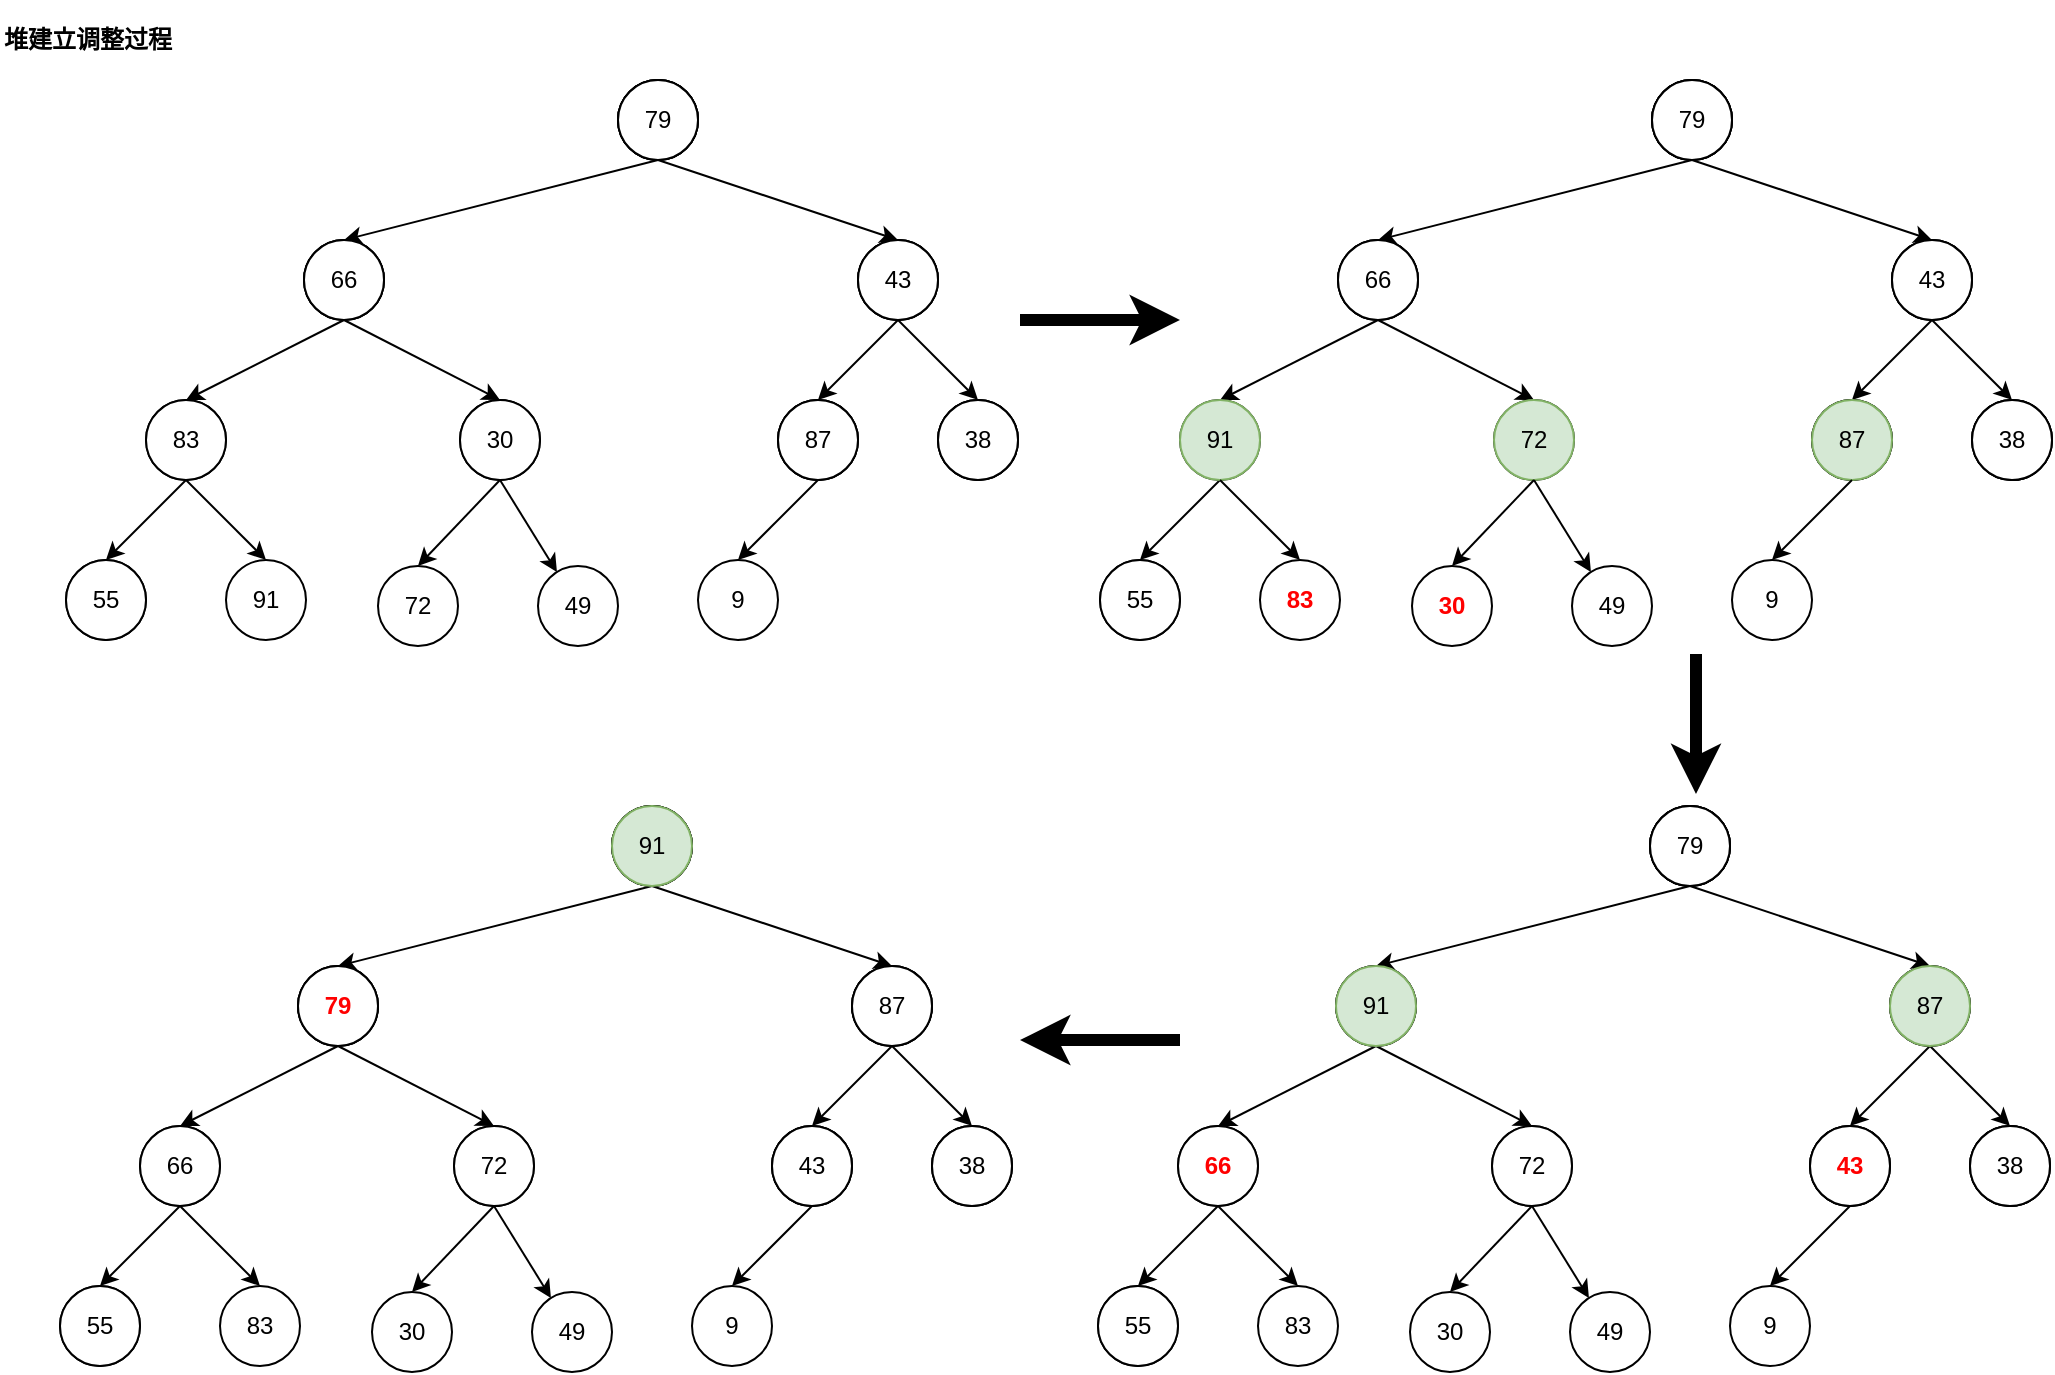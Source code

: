 <mxfile version="16.4.7" type="github" pages="4">
  <diagram id="Mszt_t1WdquDGA5F1F1-" name="heap">
    <mxGraphModel dx="1422" dy="762" grid="1" gridSize="10" guides="1" tooltips="1" connect="1" arrows="1" fold="1" page="1" pageScale="1" pageWidth="827" pageHeight="1169" math="0" shadow="0">
      <root>
        <mxCell id="0" />
        <mxCell id="1" parent="0" />
        <mxCell id="v3zuQs5FmdUC1LHhwogQ-36" value="79" style="ellipse;whiteSpace=wrap;html=1;aspect=fixed;" parent="1" vertex="1">
          <mxGeometry x="399" y="80" width="40" height="40" as="geometry" />
        </mxCell>
        <mxCell id="v3zuQs5FmdUC1LHhwogQ-37" value="66" style="ellipse;whiteSpace=wrap;html=1;aspect=fixed;" parent="1" vertex="1">
          <mxGeometry x="242" y="160" width="40" height="40" as="geometry" />
        </mxCell>
        <mxCell id="v3zuQs5FmdUC1LHhwogQ-38" value="43" style="ellipse;whiteSpace=wrap;html=1;aspect=fixed;" parent="1" vertex="1">
          <mxGeometry x="519" y="160" width="40" height="40" as="geometry" />
        </mxCell>
        <mxCell id="v3zuQs5FmdUC1LHhwogQ-39" value="83" style="ellipse;whiteSpace=wrap;html=1;aspect=fixed;" parent="1" vertex="1">
          <mxGeometry x="163" y="240" width="40" height="40" as="geometry" />
        </mxCell>
        <mxCell id="v3zuQs5FmdUC1LHhwogQ-40" value="30" style="ellipse;whiteSpace=wrap;html=1;aspect=fixed;" parent="1" vertex="1">
          <mxGeometry x="320" y="240" width="40" height="40" as="geometry" />
        </mxCell>
        <mxCell id="v3zuQs5FmdUC1LHhwogQ-41" value="87" style="ellipse;whiteSpace=wrap;html=1;aspect=fixed;" parent="1" vertex="1">
          <mxGeometry x="479" y="240" width="40" height="40" as="geometry" />
        </mxCell>
        <mxCell id="v3zuQs5FmdUC1LHhwogQ-42" value="38" style="ellipse;whiteSpace=wrap;html=1;aspect=fixed;" parent="1" vertex="1">
          <mxGeometry x="559" y="240" width="40" height="40" as="geometry" />
        </mxCell>
        <mxCell id="v3zuQs5FmdUC1LHhwogQ-43" value="55" style="ellipse;whiteSpace=wrap;html=1;aspect=fixed;" parent="1" vertex="1">
          <mxGeometry x="123" y="320" width="40" height="40" as="geometry" />
        </mxCell>
        <mxCell id="v3zuQs5FmdUC1LHhwogQ-61" value="79" style="ellipse;whiteSpace=wrap;html=1;aspect=fixed;" parent="1" vertex="1">
          <mxGeometry x="399" y="80" width="40" height="40" as="geometry" />
        </mxCell>
        <mxCell id="v3zuQs5FmdUC1LHhwogQ-62" value="79" style="ellipse;whiteSpace=wrap;html=1;aspect=fixed;" parent="1" vertex="1">
          <mxGeometry x="399" y="80" width="40" height="40" as="geometry" />
        </mxCell>
        <mxCell id="v3zuQs5FmdUC1LHhwogQ-63" value="66" style="ellipse;whiteSpace=wrap;html=1;aspect=fixed;" parent="1" vertex="1">
          <mxGeometry x="242" y="160" width="40" height="40" as="geometry" />
        </mxCell>
        <mxCell id="v3zuQs5FmdUC1LHhwogQ-64" value="43" style="ellipse;whiteSpace=wrap;html=1;aspect=fixed;" parent="1" vertex="1">
          <mxGeometry x="519" y="160" width="40" height="40" as="geometry" />
        </mxCell>
        <mxCell id="v3zuQs5FmdUC1LHhwogQ-65" value="87" style="ellipse;whiteSpace=wrap;html=1;aspect=fixed;" parent="1" vertex="1">
          <mxGeometry x="479" y="240" width="40" height="40" as="geometry" />
        </mxCell>
        <mxCell id="v3zuQs5FmdUC1LHhwogQ-66" value="38" style="ellipse;whiteSpace=wrap;html=1;aspect=fixed;" parent="1" vertex="1">
          <mxGeometry x="559" y="240" width="40" height="40" as="geometry" />
        </mxCell>
        <mxCell id="v3zuQs5FmdUC1LHhwogQ-75" value="" style="group" parent="1" vertex="1" connectable="0">
          <mxGeometry x="123" y="80" width="476" height="283" as="geometry" />
        </mxCell>
        <mxCell id="v3zuQs5FmdUC1LHhwogQ-50" style="rounded=0;orthogonalLoop=1;jettySize=auto;html=1;exitX=0.5;exitY=1;exitDx=0;exitDy=0;entryX=0.5;entryY=0;entryDx=0;entryDy=0;" parent="v3zuQs5FmdUC1LHhwogQ-75" source="v3zuQs5FmdUC1LHhwogQ-36" target="v3zuQs5FmdUC1LHhwogQ-37" edge="1">
          <mxGeometry relative="1" as="geometry" />
        </mxCell>
        <mxCell id="v3zuQs5FmdUC1LHhwogQ-51" style="edgeStyle=none;rounded=0;orthogonalLoop=1;jettySize=auto;html=1;exitX=0.5;exitY=1;exitDx=0;exitDy=0;entryX=0.5;entryY=0;entryDx=0;entryDy=0;" parent="v3zuQs5FmdUC1LHhwogQ-75" source="v3zuQs5FmdUC1LHhwogQ-36" target="v3zuQs5FmdUC1LHhwogQ-38" edge="1">
          <mxGeometry relative="1" as="geometry" />
        </mxCell>
        <mxCell id="v3zuQs5FmdUC1LHhwogQ-52" style="edgeStyle=none;rounded=0;orthogonalLoop=1;jettySize=auto;html=1;exitX=0.5;exitY=1;exitDx=0;exitDy=0;entryX=0.5;entryY=0;entryDx=0;entryDy=0;" parent="v3zuQs5FmdUC1LHhwogQ-75" source="v3zuQs5FmdUC1LHhwogQ-37" target="v3zuQs5FmdUC1LHhwogQ-39" edge="1">
          <mxGeometry relative="1" as="geometry" />
        </mxCell>
        <mxCell id="v3zuQs5FmdUC1LHhwogQ-53" style="edgeStyle=none;rounded=0;orthogonalLoop=1;jettySize=auto;html=1;exitX=0.5;exitY=1;exitDx=0;exitDy=0;entryX=0.5;entryY=0;entryDx=0;entryDy=0;" parent="v3zuQs5FmdUC1LHhwogQ-75" source="v3zuQs5FmdUC1LHhwogQ-37" target="v3zuQs5FmdUC1LHhwogQ-40" edge="1">
          <mxGeometry relative="1" as="geometry" />
        </mxCell>
        <mxCell id="v3zuQs5FmdUC1LHhwogQ-54" style="edgeStyle=none;rounded=0;orthogonalLoop=1;jettySize=auto;html=1;exitX=0.5;exitY=1;exitDx=0;exitDy=0;entryX=0.5;entryY=0;entryDx=0;entryDy=0;" parent="v3zuQs5FmdUC1LHhwogQ-75" source="v3zuQs5FmdUC1LHhwogQ-38" target="v3zuQs5FmdUC1LHhwogQ-41" edge="1">
          <mxGeometry relative="1" as="geometry" />
        </mxCell>
        <mxCell id="v3zuQs5FmdUC1LHhwogQ-55" style="edgeStyle=none;rounded=0;orthogonalLoop=1;jettySize=auto;html=1;exitX=0.5;exitY=1;exitDx=0;exitDy=0;entryX=0.5;entryY=0;entryDx=0;entryDy=0;" parent="v3zuQs5FmdUC1LHhwogQ-75" source="v3zuQs5FmdUC1LHhwogQ-38" target="v3zuQs5FmdUC1LHhwogQ-42" edge="1">
          <mxGeometry relative="1" as="geometry" />
        </mxCell>
        <mxCell id="v3zuQs5FmdUC1LHhwogQ-56" style="edgeStyle=none;rounded=0;orthogonalLoop=1;jettySize=auto;html=1;exitX=0.5;exitY=1;exitDx=0;exitDy=0;entryX=0.5;entryY=0;entryDx=0;entryDy=0;" parent="v3zuQs5FmdUC1LHhwogQ-75" source="v3zuQs5FmdUC1LHhwogQ-39" target="v3zuQs5FmdUC1LHhwogQ-43" edge="1">
          <mxGeometry relative="1" as="geometry" />
        </mxCell>
        <mxCell id="v3zuQs5FmdUC1LHhwogQ-44" value="91" style="ellipse;whiteSpace=wrap;html=1;aspect=fixed;" parent="v3zuQs5FmdUC1LHhwogQ-75" vertex="1">
          <mxGeometry x="80" y="240" width="40" height="40" as="geometry" />
        </mxCell>
        <mxCell id="v3zuQs5FmdUC1LHhwogQ-45" value="72" style="ellipse;whiteSpace=wrap;html=1;aspect=fixed;" parent="v3zuQs5FmdUC1LHhwogQ-75" vertex="1">
          <mxGeometry x="156" y="243" width="40" height="40" as="geometry" />
        </mxCell>
        <mxCell id="v3zuQs5FmdUC1LHhwogQ-46" value="49" style="ellipse;whiteSpace=wrap;html=1;aspect=fixed;" parent="v3zuQs5FmdUC1LHhwogQ-75" vertex="1">
          <mxGeometry x="236" y="243" width="40" height="40" as="geometry" />
        </mxCell>
        <mxCell id="v3zuQs5FmdUC1LHhwogQ-47" value="9" style="ellipse;whiteSpace=wrap;html=1;aspect=fixed;" parent="v3zuQs5FmdUC1LHhwogQ-75" vertex="1">
          <mxGeometry x="316" y="240" width="40" height="40" as="geometry" />
        </mxCell>
        <mxCell id="v3zuQs5FmdUC1LHhwogQ-67" value="79" style="ellipse;whiteSpace=wrap;html=1;aspect=fixed;" parent="v3zuQs5FmdUC1LHhwogQ-75" vertex="1">
          <mxGeometry x="276" width="40" height="40" as="geometry" />
        </mxCell>
        <mxCell id="v3zuQs5FmdUC1LHhwogQ-68" value="66" style="ellipse;whiteSpace=wrap;html=1;aspect=fixed;" parent="v3zuQs5FmdUC1LHhwogQ-75" vertex="1">
          <mxGeometry x="119" y="80" width="40" height="40" as="geometry" />
        </mxCell>
        <mxCell id="v3zuQs5FmdUC1LHhwogQ-69" value="43" style="ellipse;whiteSpace=wrap;html=1;aspect=fixed;" parent="v3zuQs5FmdUC1LHhwogQ-75" vertex="1">
          <mxGeometry x="396" y="80" width="40" height="40" as="geometry" />
        </mxCell>
        <mxCell id="v3zuQs5FmdUC1LHhwogQ-70" value="87" style="ellipse;whiteSpace=wrap;html=1;aspect=fixed;" parent="v3zuQs5FmdUC1LHhwogQ-75" vertex="1">
          <mxGeometry x="356" y="160" width="40" height="40" as="geometry" />
        </mxCell>
        <mxCell id="v3zuQs5FmdUC1LHhwogQ-71" value="38" style="ellipse;whiteSpace=wrap;html=1;aspect=fixed;" parent="v3zuQs5FmdUC1LHhwogQ-75" vertex="1">
          <mxGeometry x="436" y="160" width="40" height="40" as="geometry" />
        </mxCell>
        <mxCell id="v3zuQs5FmdUC1LHhwogQ-72" value="30" style="ellipse;whiteSpace=wrap;html=1;aspect=fixed;" parent="v3zuQs5FmdUC1LHhwogQ-75" vertex="1">
          <mxGeometry x="197" y="160" width="40" height="40" as="geometry" />
        </mxCell>
        <mxCell id="v3zuQs5FmdUC1LHhwogQ-73" value="83" style="ellipse;whiteSpace=wrap;html=1;aspect=fixed;" parent="v3zuQs5FmdUC1LHhwogQ-75" vertex="1">
          <mxGeometry x="40" y="160" width="40" height="40" as="geometry" />
        </mxCell>
        <mxCell id="v3zuQs5FmdUC1LHhwogQ-74" value="55" style="ellipse;whiteSpace=wrap;html=1;aspect=fixed;" parent="v3zuQs5FmdUC1LHhwogQ-75" vertex="1">
          <mxGeometry y="240" width="40" height="40" as="geometry" />
        </mxCell>
        <mxCell id="v3zuQs5FmdUC1LHhwogQ-57" style="edgeStyle=none;rounded=0;orthogonalLoop=1;jettySize=auto;html=1;exitX=0.5;exitY=1;exitDx=0;exitDy=0;entryX=0.5;entryY=0;entryDx=0;entryDy=0;" parent="1" source="v3zuQs5FmdUC1LHhwogQ-39" target="v3zuQs5FmdUC1LHhwogQ-44" edge="1">
          <mxGeometry relative="1" as="geometry" />
        </mxCell>
        <mxCell id="v3zuQs5FmdUC1LHhwogQ-58" style="edgeStyle=none;rounded=0;orthogonalLoop=1;jettySize=auto;html=1;exitX=0.5;exitY=1;exitDx=0;exitDy=0;entryX=0.5;entryY=0;entryDx=0;entryDy=0;" parent="1" source="v3zuQs5FmdUC1LHhwogQ-40" target="v3zuQs5FmdUC1LHhwogQ-45" edge="1">
          <mxGeometry relative="1" as="geometry" />
        </mxCell>
        <mxCell id="v3zuQs5FmdUC1LHhwogQ-59" value="" style="edgeStyle=none;rounded=0;orthogonalLoop=1;jettySize=auto;html=1;exitX=0.5;exitY=1;exitDx=0;exitDy=0;" parent="1" source="v3zuQs5FmdUC1LHhwogQ-40" target="v3zuQs5FmdUC1LHhwogQ-46" edge="1">
          <mxGeometry relative="1" as="geometry" />
        </mxCell>
        <mxCell id="v3zuQs5FmdUC1LHhwogQ-60" style="edgeStyle=none;rounded=0;orthogonalLoop=1;jettySize=auto;html=1;exitX=0.5;exitY=1;exitDx=0;exitDy=0;entryX=0.5;entryY=0;entryDx=0;entryDy=0;" parent="1" source="v3zuQs5FmdUC1LHhwogQ-41" target="v3zuQs5FmdUC1LHhwogQ-47" edge="1">
          <mxGeometry relative="1" as="geometry" />
        </mxCell>
        <mxCell id="v3zuQs5FmdUC1LHhwogQ-114" value="79" style="ellipse;whiteSpace=wrap;html=1;aspect=fixed;" parent="1" vertex="1">
          <mxGeometry x="916" y="80" width="40" height="40" as="geometry" />
        </mxCell>
        <mxCell id="v3zuQs5FmdUC1LHhwogQ-115" value="66" style="ellipse;whiteSpace=wrap;html=1;aspect=fixed;" parent="1" vertex="1">
          <mxGeometry x="759" y="160" width="40" height="40" as="geometry" />
        </mxCell>
        <mxCell id="v3zuQs5FmdUC1LHhwogQ-116" value="43" style="ellipse;whiteSpace=wrap;html=1;aspect=fixed;" parent="1" vertex="1">
          <mxGeometry x="1036" y="160" width="40" height="40" as="geometry" />
        </mxCell>
        <mxCell id="v3zuQs5FmdUC1LHhwogQ-117" value="83" style="ellipse;whiteSpace=wrap;html=1;aspect=fixed;" parent="1" vertex="1">
          <mxGeometry x="680" y="240" width="40" height="40" as="geometry" />
        </mxCell>
        <mxCell id="v3zuQs5FmdUC1LHhwogQ-118" value="30" style="ellipse;whiteSpace=wrap;html=1;aspect=fixed;" parent="1" vertex="1">
          <mxGeometry x="837" y="240" width="40" height="40" as="geometry" />
        </mxCell>
        <mxCell id="v3zuQs5FmdUC1LHhwogQ-119" value="87" style="ellipse;whiteSpace=wrap;html=1;aspect=fixed;" parent="1" vertex="1">
          <mxGeometry x="996" y="240" width="40" height="40" as="geometry" />
        </mxCell>
        <mxCell id="v3zuQs5FmdUC1LHhwogQ-120" value="38" style="ellipse;whiteSpace=wrap;html=1;aspect=fixed;" parent="1" vertex="1">
          <mxGeometry x="1076" y="240" width="40" height="40" as="geometry" />
        </mxCell>
        <mxCell id="v3zuQs5FmdUC1LHhwogQ-121" value="55" style="ellipse;whiteSpace=wrap;html=1;aspect=fixed;" parent="1" vertex="1">
          <mxGeometry x="640" y="320" width="40" height="40" as="geometry" />
        </mxCell>
        <mxCell id="v3zuQs5FmdUC1LHhwogQ-122" value="79" style="ellipse;whiteSpace=wrap;html=1;aspect=fixed;" parent="1" vertex="1">
          <mxGeometry x="916" y="80" width="40" height="40" as="geometry" />
        </mxCell>
        <mxCell id="v3zuQs5FmdUC1LHhwogQ-123" value="79" style="ellipse;whiteSpace=wrap;html=1;aspect=fixed;" parent="1" vertex="1">
          <mxGeometry x="916" y="80" width="40" height="40" as="geometry" />
        </mxCell>
        <mxCell id="v3zuQs5FmdUC1LHhwogQ-124" value="66" style="ellipse;whiteSpace=wrap;html=1;aspect=fixed;" parent="1" vertex="1">
          <mxGeometry x="759" y="160" width="40" height="40" as="geometry" />
        </mxCell>
        <mxCell id="v3zuQs5FmdUC1LHhwogQ-125" value="43" style="ellipse;whiteSpace=wrap;html=1;aspect=fixed;" parent="1" vertex="1">
          <mxGeometry x="1036" y="160" width="40" height="40" as="geometry" />
        </mxCell>
        <mxCell id="v3zuQs5FmdUC1LHhwogQ-126" value="87" style="ellipse;whiteSpace=wrap;html=1;aspect=fixed;" parent="1" vertex="1">
          <mxGeometry x="996" y="240" width="40" height="40" as="geometry" />
        </mxCell>
        <mxCell id="v3zuQs5FmdUC1LHhwogQ-127" value="38" style="ellipse;whiteSpace=wrap;html=1;aspect=fixed;" parent="1" vertex="1">
          <mxGeometry x="1076" y="240" width="40" height="40" as="geometry" />
        </mxCell>
        <mxCell id="v3zuQs5FmdUC1LHhwogQ-128" value="" style="group" parent="1" vertex="1" connectable="0">
          <mxGeometry x="640" y="80" width="476" height="283" as="geometry" />
        </mxCell>
        <mxCell id="v3zuQs5FmdUC1LHhwogQ-129" style="rounded=0;orthogonalLoop=1;jettySize=auto;html=1;exitX=0.5;exitY=1;exitDx=0;exitDy=0;entryX=0.5;entryY=0;entryDx=0;entryDy=0;" parent="v3zuQs5FmdUC1LHhwogQ-128" source="v3zuQs5FmdUC1LHhwogQ-114" target="v3zuQs5FmdUC1LHhwogQ-115" edge="1">
          <mxGeometry relative="1" as="geometry" />
        </mxCell>
        <mxCell id="v3zuQs5FmdUC1LHhwogQ-130" style="edgeStyle=none;rounded=0;orthogonalLoop=1;jettySize=auto;html=1;exitX=0.5;exitY=1;exitDx=0;exitDy=0;entryX=0.5;entryY=0;entryDx=0;entryDy=0;" parent="v3zuQs5FmdUC1LHhwogQ-128" source="v3zuQs5FmdUC1LHhwogQ-114" target="v3zuQs5FmdUC1LHhwogQ-116" edge="1">
          <mxGeometry relative="1" as="geometry" />
        </mxCell>
        <mxCell id="v3zuQs5FmdUC1LHhwogQ-131" style="edgeStyle=none;rounded=0;orthogonalLoop=1;jettySize=auto;html=1;exitX=0.5;exitY=1;exitDx=0;exitDy=0;entryX=0.5;entryY=0;entryDx=0;entryDy=0;" parent="v3zuQs5FmdUC1LHhwogQ-128" source="v3zuQs5FmdUC1LHhwogQ-115" target="v3zuQs5FmdUC1LHhwogQ-117" edge="1">
          <mxGeometry relative="1" as="geometry" />
        </mxCell>
        <mxCell id="v3zuQs5FmdUC1LHhwogQ-132" style="edgeStyle=none;rounded=0;orthogonalLoop=1;jettySize=auto;html=1;exitX=0.5;exitY=1;exitDx=0;exitDy=0;entryX=0.5;entryY=0;entryDx=0;entryDy=0;" parent="v3zuQs5FmdUC1LHhwogQ-128" source="v3zuQs5FmdUC1LHhwogQ-115" target="v3zuQs5FmdUC1LHhwogQ-118" edge="1">
          <mxGeometry relative="1" as="geometry" />
        </mxCell>
        <mxCell id="v3zuQs5FmdUC1LHhwogQ-133" style="edgeStyle=none;rounded=0;orthogonalLoop=1;jettySize=auto;html=1;exitX=0.5;exitY=1;exitDx=0;exitDy=0;entryX=0.5;entryY=0;entryDx=0;entryDy=0;" parent="v3zuQs5FmdUC1LHhwogQ-128" source="v3zuQs5FmdUC1LHhwogQ-116" target="v3zuQs5FmdUC1LHhwogQ-119" edge="1">
          <mxGeometry relative="1" as="geometry" />
        </mxCell>
        <mxCell id="v3zuQs5FmdUC1LHhwogQ-134" style="edgeStyle=none;rounded=0;orthogonalLoop=1;jettySize=auto;html=1;exitX=0.5;exitY=1;exitDx=0;exitDy=0;entryX=0.5;entryY=0;entryDx=0;entryDy=0;" parent="v3zuQs5FmdUC1LHhwogQ-128" source="v3zuQs5FmdUC1LHhwogQ-116" target="v3zuQs5FmdUC1LHhwogQ-120" edge="1">
          <mxGeometry relative="1" as="geometry" />
        </mxCell>
        <mxCell id="v3zuQs5FmdUC1LHhwogQ-135" style="edgeStyle=none;rounded=0;orthogonalLoop=1;jettySize=auto;html=1;exitX=0.5;exitY=1;exitDx=0;exitDy=0;entryX=0.5;entryY=0;entryDx=0;entryDy=0;" parent="v3zuQs5FmdUC1LHhwogQ-128" source="v3zuQs5FmdUC1LHhwogQ-117" target="v3zuQs5FmdUC1LHhwogQ-121" edge="1">
          <mxGeometry relative="1" as="geometry" />
        </mxCell>
        <mxCell id="v3zuQs5FmdUC1LHhwogQ-136" value="&lt;font color=&quot;#ff0000&quot;&gt;&lt;b&gt;83&lt;/b&gt;&lt;/font&gt;" style="ellipse;whiteSpace=wrap;html=1;aspect=fixed;" parent="v3zuQs5FmdUC1LHhwogQ-128" vertex="1">
          <mxGeometry x="80" y="240" width="40" height="40" as="geometry" />
        </mxCell>
        <mxCell id="v3zuQs5FmdUC1LHhwogQ-137" value="&lt;font color=&quot;#ff0000&quot;&gt;&lt;b&gt;30&lt;/b&gt;&lt;/font&gt;" style="ellipse;whiteSpace=wrap;html=1;aspect=fixed;" parent="v3zuQs5FmdUC1LHhwogQ-128" vertex="1">
          <mxGeometry x="156" y="243" width="40" height="40" as="geometry" />
        </mxCell>
        <mxCell id="v3zuQs5FmdUC1LHhwogQ-138" value="49" style="ellipse;whiteSpace=wrap;html=1;aspect=fixed;" parent="v3zuQs5FmdUC1LHhwogQ-128" vertex="1">
          <mxGeometry x="236" y="243" width="40" height="40" as="geometry" />
        </mxCell>
        <mxCell id="v3zuQs5FmdUC1LHhwogQ-139" value="9" style="ellipse;whiteSpace=wrap;html=1;aspect=fixed;" parent="v3zuQs5FmdUC1LHhwogQ-128" vertex="1">
          <mxGeometry x="316" y="240" width="40" height="40" as="geometry" />
        </mxCell>
        <mxCell id="v3zuQs5FmdUC1LHhwogQ-140" value="79" style="ellipse;whiteSpace=wrap;html=1;aspect=fixed;" parent="v3zuQs5FmdUC1LHhwogQ-128" vertex="1">
          <mxGeometry x="276" width="40" height="40" as="geometry" />
        </mxCell>
        <mxCell id="v3zuQs5FmdUC1LHhwogQ-141" value="66" style="ellipse;whiteSpace=wrap;html=1;aspect=fixed;" parent="v3zuQs5FmdUC1LHhwogQ-128" vertex="1">
          <mxGeometry x="119" y="80" width="40" height="40" as="geometry" />
        </mxCell>
        <mxCell id="v3zuQs5FmdUC1LHhwogQ-142" value="43" style="ellipse;whiteSpace=wrap;html=1;aspect=fixed;" parent="v3zuQs5FmdUC1LHhwogQ-128" vertex="1">
          <mxGeometry x="396" y="80" width="40" height="40" as="geometry" />
        </mxCell>
        <mxCell id="v3zuQs5FmdUC1LHhwogQ-143" value="87" style="ellipse;whiteSpace=wrap;html=1;aspect=fixed;fillColor=#d5e8d4;strokeColor=#82b366;" parent="v3zuQs5FmdUC1LHhwogQ-128" vertex="1">
          <mxGeometry x="356" y="160" width="40" height="40" as="geometry" />
        </mxCell>
        <mxCell id="v3zuQs5FmdUC1LHhwogQ-144" value="38" style="ellipse;whiteSpace=wrap;html=1;aspect=fixed;" parent="v3zuQs5FmdUC1LHhwogQ-128" vertex="1">
          <mxGeometry x="436" y="160" width="40" height="40" as="geometry" />
        </mxCell>
        <mxCell id="v3zuQs5FmdUC1LHhwogQ-145" value="72" style="ellipse;whiteSpace=wrap;html=1;aspect=fixed;fillColor=#d5e8d4;strokeColor=#82b366;" parent="v3zuQs5FmdUC1LHhwogQ-128" vertex="1">
          <mxGeometry x="197" y="160" width="40" height="40" as="geometry" />
        </mxCell>
        <mxCell id="v3zuQs5FmdUC1LHhwogQ-146" value="91" style="ellipse;whiteSpace=wrap;html=1;aspect=fixed;fillColor=#d5e8d4;strokeColor=#82b366;" parent="v3zuQs5FmdUC1LHhwogQ-128" vertex="1">
          <mxGeometry x="40" y="160" width="40" height="40" as="geometry" />
        </mxCell>
        <mxCell id="v3zuQs5FmdUC1LHhwogQ-147" value="55" style="ellipse;whiteSpace=wrap;html=1;aspect=fixed;" parent="v3zuQs5FmdUC1LHhwogQ-128" vertex="1">
          <mxGeometry y="240" width="40" height="40" as="geometry" />
        </mxCell>
        <mxCell id="v3zuQs5FmdUC1LHhwogQ-148" style="edgeStyle=none;rounded=0;orthogonalLoop=1;jettySize=auto;html=1;exitX=0.5;exitY=1;exitDx=0;exitDy=0;entryX=0.5;entryY=0;entryDx=0;entryDy=0;" parent="1" source="v3zuQs5FmdUC1LHhwogQ-117" target="v3zuQs5FmdUC1LHhwogQ-136" edge="1">
          <mxGeometry relative="1" as="geometry" />
        </mxCell>
        <mxCell id="v3zuQs5FmdUC1LHhwogQ-149" style="edgeStyle=none;rounded=0;orthogonalLoop=1;jettySize=auto;html=1;exitX=0.5;exitY=1;exitDx=0;exitDy=0;entryX=0.5;entryY=0;entryDx=0;entryDy=0;" parent="1" source="v3zuQs5FmdUC1LHhwogQ-118" target="v3zuQs5FmdUC1LHhwogQ-137" edge="1">
          <mxGeometry relative="1" as="geometry" />
        </mxCell>
        <mxCell id="v3zuQs5FmdUC1LHhwogQ-150" value="" style="edgeStyle=none;rounded=0;orthogonalLoop=1;jettySize=auto;html=1;exitX=0.5;exitY=1;exitDx=0;exitDy=0;" parent="1" source="v3zuQs5FmdUC1LHhwogQ-118" target="v3zuQs5FmdUC1LHhwogQ-138" edge="1">
          <mxGeometry relative="1" as="geometry" />
        </mxCell>
        <mxCell id="v3zuQs5FmdUC1LHhwogQ-151" style="edgeStyle=none;rounded=0;orthogonalLoop=1;jettySize=auto;html=1;exitX=0.5;exitY=1;exitDx=0;exitDy=0;entryX=0.5;entryY=0;entryDx=0;entryDy=0;" parent="1" source="v3zuQs5FmdUC1LHhwogQ-119" target="v3zuQs5FmdUC1LHhwogQ-139" edge="1">
          <mxGeometry relative="1" as="geometry" />
        </mxCell>
        <mxCell id="v3zuQs5FmdUC1LHhwogQ-152" value="79" style="ellipse;whiteSpace=wrap;html=1;aspect=fixed;" parent="1" vertex="1">
          <mxGeometry x="915" y="443" width="40" height="40" as="geometry" />
        </mxCell>
        <mxCell id="v3zuQs5FmdUC1LHhwogQ-153" value="66" style="ellipse;whiteSpace=wrap;html=1;aspect=fixed;" parent="1" vertex="1">
          <mxGeometry x="758" y="523" width="40" height="40" as="geometry" />
        </mxCell>
        <mxCell id="v3zuQs5FmdUC1LHhwogQ-154" value="43" style="ellipse;whiteSpace=wrap;html=1;aspect=fixed;" parent="1" vertex="1">
          <mxGeometry x="1035" y="523" width="40" height="40" as="geometry" />
        </mxCell>
        <mxCell id="v3zuQs5FmdUC1LHhwogQ-155" value="83" style="ellipse;whiteSpace=wrap;html=1;aspect=fixed;" parent="1" vertex="1">
          <mxGeometry x="679" y="603" width="40" height="40" as="geometry" />
        </mxCell>
        <mxCell id="v3zuQs5FmdUC1LHhwogQ-156" value="30" style="ellipse;whiteSpace=wrap;html=1;aspect=fixed;" parent="1" vertex="1">
          <mxGeometry x="836" y="603" width="40" height="40" as="geometry" />
        </mxCell>
        <mxCell id="v3zuQs5FmdUC1LHhwogQ-157" value="87" style="ellipse;whiteSpace=wrap;html=1;aspect=fixed;" parent="1" vertex="1">
          <mxGeometry x="995" y="603" width="40" height="40" as="geometry" />
        </mxCell>
        <mxCell id="v3zuQs5FmdUC1LHhwogQ-158" value="38" style="ellipse;whiteSpace=wrap;html=1;aspect=fixed;" parent="1" vertex="1">
          <mxGeometry x="1075" y="603" width="40" height="40" as="geometry" />
        </mxCell>
        <mxCell id="v3zuQs5FmdUC1LHhwogQ-159" value="55" style="ellipse;whiteSpace=wrap;html=1;aspect=fixed;" parent="1" vertex="1">
          <mxGeometry x="639" y="683" width="40" height="40" as="geometry" />
        </mxCell>
        <mxCell id="v3zuQs5FmdUC1LHhwogQ-160" value="79" style="ellipse;whiteSpace=wrap;html=1;aspect=fixed;" parent="1" vertex="1">
          <mxGeometry x="915" y="443" width="40" height="40" as="geometry" />
        </mxCell>
        <mxCell id="v3zuQs5FmdUC1LHhwogQ-161" value="79" style="ellipse;whiteSpace=wrap;html=1;aspect=fixed;" parent="1" vertex="1">
          <mxGeometry x="915" y="443" width="40" height="40" as="geometry" />
        </mxCell>
        <mxCell id="v3zuQs5FmdUC1LHhwogQ-162" value="66" style="ellipse;whiteSpace=wrap;html=1;aspect=fixed;" parent="1" vertex="1">
          <mxGeometry x="758" y="523" width="40" height="40" as="geometry" />
        </mxCell>
        <mxCell id="v3zuQs5FmdUC1LHhwogQ-163" value="43" style="ellipse;whiteSpace=wrap;html=1;aspect=fixed;" parent="1" vertex="1">
          <mxGeometry x="1035" y="523" width="40" height="40" as="geometry" />
        </mxCell>
        <mxCell id="v3zuQs5FmdUC1LHhwogQ-164" value="87" style="ellipse;whiteSpace=wrap;html=1;aspect=fixed;" parent="1" vertex="1">
          <mxGeometry x="995" y="603" width="40" height="40" as="geometry" />
        </mxCell>
        <mxCell id="v3zuQs5FmdUC1LHhwogQ-165" value="38" style="ellipse;whiteSpace=wrap;html=1;aspect=fixed;" parent="1" vertex="1">
          <mxGeometry x="1075" y="603" width="40" height="40" as="geometry" />
        </mxCell>
        <mxCell id="v3zuQs5FmdUC1LHhwogQ-166" value="" style="group" parent="1" vertex="1" connectable="0">
          <mxGeometry x="639" y="443" width="476" height="283" as="geometry" />
        </mxCell>
        <mxCell id="v3zuQs5FmdUC1LHhwogQ-167" style="rounded=0;orthogonalLoop=1;jettySize=auto;html=1;exitX=0.5;exitY=1;exitDx=0;exitDy=0;entryX=0.5;entryY=0;entryDx=0;entryDy=0;" parent="v3zuQs5FmdUC1LHhwogQ-166" source="v3zuQs5FmdUC1LHhwogQ-152" target="v3zuQs5FmdUC1LHhwogQ-153" edge="1">
          <mxGeometry relative="1" as="geometry" />
        </mxCell>
        <mxCell id="v3zuQs5FmdUC1LHhwogQ-168" style="edgeStyle=none;rounded=0;orthogonalLoop=1;jettySize=auto;html=1;exitX=0.5;exitY=1;exitDx=0;exitDy=0;entryX=0.5;entryY=0;entryDx=0;entryDy=0;" parent="v3zuQs5FmdUC1LHhwogQ-166" source="v3zuQs5FmdUC1LHhwogQ-152" target="v3zuQs5FmdUC1LHhwogQ-154" edge="1">
          <mxGeometry relative="1" as="geometry" />
        </mxCell>
        <mxCell id="v3zuQs5FmdUC1LHhwogQ-169" style="edgeStyle=none;rounded=0;orthogonalLoop=1;jettySize=auto;html=1;exitX=0.5;exitY=1;exitDx=0;exitDy=0;entryX=0.5;entryY=0;entryDx=0;entryDy=0;" parent="v3zuQs5FmdUC1LHhwogQ-166" source="v3zuQs5FmdUC1LHhwogQ-153" target="v3zuQs5FmdUC1LHhwogQ-155" edge="1">
          <mxGeometry relative="1" as="geometry" />
        </mxCell>
        <mxCell id="v3zuQs5FmdUC1LHhwogQ-170" style="edgeStyle=none;rounded=0;orthogonalLoop=1;jettySize=auto;html=1;exitX=0.5;exitY=1;exitDx=0;exitDy=0;entryX=0.5;entryY=0;entryDx=0;entryDy=0;" parent="v3zuQs5FmdUC1LHhwogQ-166" source="v3zuQs5FmdUC1LHhwogQ-153" target="v3zuQs5FmdUC1LHhwogQ-156" edge="1">
          <mxGeometry relative="1" as="geometry" />
        </mxCell>
        <mxCell id="v3zuQs5FmdUC1LHhwogQ-171" style="edgeStyle=none;rounded=0;orthogonalLoop=1;jettySize=auto;html=1;exitX=0.5;exitY=1;exitDx=0;exitDy=0;entryX=0.5;entryY=0;entryDx=0;entryDy=0;" parent="v3zuQs5FmdUC1LHhwogQ-166" source="v3zuQs5FmdUC1LHhwogQ-154" target="v3zuQs5FmdUC1LHhwogQ-157" edge="1">
          <mxGeometry relative="1" as="geometry" />
        </mxCell>
        <mxCell id="v3zuQs5FmdUC1LHhwogQ-172" style="edgeStyle=none;rounded=0;orthogonalLoop=1;jettySize=auto;html=1;exitX=0.5;exitY=1;exitDx=0;exitDy=0;entryX=0.5;entryY=0;entryDx=0;entryDy=0;" parent="v3zuQs5FmdUC1LHhwogQ-166" source="v3zuQs5FmdUC1LHhwogQ-154" target="v3zuQs5FmdUC1LHhwogQ-158" edge="1">
          <mxGeometry relative="1" as="geometry" />
        </mxCell>
        <mxCell id="v3zuQs5FmdUC1LHhwogQ-173" style="edgeStyle=none;rounded=0;orthogonalLoop=1;jettySize=auto;html=1;exitX=0.5;exitY=1;exitDx=0;exitDy=0;entryX=0.5;entryY=0;entryDx=0;entryDy=0;" parent="v3zuQs5FmdUC1LHhwogQ-166" source="v3zuQs5FmdUC1LHhwogQ-155" target="v3zuQs5FmdUC1LHhwogQ-159" edge="1">
          <mxGeometry relative="1" as="geometry" />
        </mxCell>
        <mxCell id="v3zuQs5FmdUC1LHhwogQ-174" value="83" style="ellipse;whiteSpace=wrap;html=1;aspect=fixed;" parent="v3zuQs5FmdUC1LHhwogQ-166" vertex="1">
          <mxGeometry x="80" y="240" width="40" height="40" as="geometry" />
        </mxCell>
        <mxCell id="v3zuQs5FmdUC1LHhwogQ-175" value="30" style="ellipse;whiteSpace=wrap;html=1;aspect=fixed;" parent="v3zuQs5FmdUC1LHhwogQ-166" vertex="1">
          <mxGeometry x="156" y="243" width="40" height="40" as="geometry" />
        </mxCell>
        <mxCell id="v3zuQs5FmdUC1LHhwogQ-176" value="49" style="ellipse;whiteSpace=wrap;html=1;aspect=fixed;" parent="v3zuQs5FmdUC1LHhwogQ-166" vertex="1">
          <mxGeometry x="236" y="243" width="40" height="40" as="geometry" />
        </mxCell>
        <mxCell id="v3zuQs5FmdUC1LHhwogQ-177" value="9" style="ellipse;whiteSpace=wrap;html=1;aspect=fixed;" parent="v3zuQs5FmdUC1LHhwogQ-166" vertex="1">
          <mxGeometry x="316" y="240" width="40" height="40" as="geometry" />
        </mxCell>
        <mxCell id="v3zuQs5FmdUC1LHhwogQ-178" value="79" style="ellipse;whiteSpace=wrap;html=1;aspect=fixed;" parent="v3zuQs5FmdUC1LHhwogQ-166" vertex="1">
          <mxGeometry x="276" width="40" height="40" as="geometry" />
        </mxCell>
        <mxCell id="v3zuQs5FmdUC1LHhwogQ-179" value="91" style="ellipse;whiteSpace=wrap;html=1;aspect=fixed;fillColor=#d5e8d4;strokeColor=#82b366;" parent="v3zuQs5FmdUC1LHhwogQ-166" vertex="1">
          <mxGeometry x="119" y="80" width="40" height="40" as="geometry" />
        </mxCell>
        <mxCell id="v3zuQs5FmdUC1LHhwogQ-180" value="87" style="ellipse;whiteSpace=wrap;html=1;aspect=fixed;fillColor=#d5e8d4;strokeColor=#82b366;" parent="v3zuQs5FmdUC1LHhwogQ-166" vertex="1">
          <mxGeometry x="396" y="80" width="40" height="40" as="geometry" />
        </mxCell>
        <mxCell id="v3zuQs5FmdUC1LHhwogQ-181" value="&lt;font color=&quot;#ff0000&quot;&gt;&lt;b&gt;43&lt;/b&gt;&lt;/font&gt;" style="ellipse;whiteSpace=wrap;html=1;aspect=fixed;" parent="v3zuQs5FmdUC1LHhwogQ-166" vertex="1">
          <mxGeometry x="356" y="160" width="40" height="40" as="geometry" />
        </mxCell>
        <mxCell id="v3zuQs5FmdUC1LHhwogQ-182" value="38" style="ellipse;whiteSpace=wrap;html=1;aspect=fixed;" parent="v3zuQs5FmdUC1LHhwogQ-166" vertex="1">
          <mxGeometry x="436" y="160" width="40" height="40" as="geometry" />
        </mxCell>
        <mxCell id="v3zuQs5FmdUC1LHhwogQ-183" value="72" style="ellipse;whiteSpace=wrap;html=1;aspect=fixed;" parent="v3zuQs5FmdUC1LHhwogQ-166" vertex="1">
          <mxGeometry x="197" y="160" width="40" height="40" as="geometry" />
        </mxCell>
        <mxCell id="v3zuQs5FmdUC1LHhwogQ-184" value="&lt;font color=&quot;#ff0000&quot;&gt;&lt;b&gt;66&lt;/b&gt;&lt;/font&gt;" style="ellipse;whiteSpace=wrap;html=1;aspect=fixed;" parent="v3zuQs5FmdUC1LHhwogQ-166" vertex="1">
          <mxGeometry x="40" y="160" width="40" height="40" as="geometry" />
        </mxCell>
        <mxCell id="v3zuQs5FmdUC1LHhwogQ-185" value="55" style="ellipse;whiteSpace=wrap;html=1;aspect=fixed;" parent="v3zuQs5FmdUC1LHhwogQ-166" vertex="1">
          <mxGeometry y="240" width="40" height="40" as="geometry" />
        </mxCell>
        <mxCell id="v3zuQs5FmdUC1LHhwogQ-186" style="edgeStyle=none;rounded=0;orthogonalLoop=1;jettySize=auto;html=1;exitX=0.5;exitY=1;exitDx=0;exitDy=0;entryX=0.5;entryY=0;entryDx=0;entryDy=0;" parent="1" source="v3zuQs5FmdUC1LHhwogQ-155" target="v3zuQs5FmdUC1LHhwogQ-174" edge="1">
          <mxGeometry relative="1" as="geometry" />
        </mxCell>
        <mxCell id="v3zuQs5FmdUC1LHhwogQ-187" style="edgeStyle=none;rounded=0;orthogonalLoop=1;jettySize=auto;html=1;exitX=0.5;exitY=1;exitDx=0;exitDy=0;entryX=0.5;entryY=0;entryDx=0;entryDy=0;" parent="1" source="v3zuQs5FmdUC1LHhwogQ-156" target="v3zuQs5FmdUC1LHhwogQ-175" edge="1">
          <mxGeometry relative="1" as="geometry" />
        </mxCell>
        <mxCell id="v3zuQs5FmdUC1LHhwogQ-188" value="" style="edgeStyle=none;rounded=0;orthogonalLoop=1;jettySize=auto;html=1;exitX=0.5;exitY=1;exitDx=0;exitDy=0;" parent="1" source="v3zuQs5FmdUC1LHhwogQ-156" target="v3zuQs5FmdUC1LHhwogQ-176" edge="1">
          <mxGeometry relative="1" as="geometry" />
        </mxCell>
        <mxCell id="v3zuQs5FmdUC1LHhwogQ-189" style="edgeStyle=none;rounded=0;orthogonalLoop=1;jettySize=auto;html=1;exitX=0.5;exitY=1;exitDx=0;exitDy=0;entryX=0.5;entryY=0;entryDx=0;entryDy=0;" parent="1" source="v3zuQs5FmdUC1LHhwogQ-157" target="v3zuQs5FmdUC1LHhwogQ-177" edge="1">
          <mxGeometry relative="1" as="geometry" />
        </mxCell>
        <mxCell id="v3zuQs5FmdUC1LHhwogQ-306" value="79" style="ellipse;whiteSpace=wrap;html=1;aspect=fixed;" parent="1" vertex="1">
          <mxGeometry x="396" y="443" width="40" height="40" as="geometry" />
        </mxCell>
        <mxCell id="v3zuQs5FmdUC1LHhwogQ-307" value="66" style="ellipse;whiteSpace=wrap;html=1;aspect=fixed;" parent="1" vertex="1">
          <mxGeometry x="239" y="523" width="40" height="40" as="geometry" />
        </mxCell>
        <mxCell id="v3zuQs5FmdUC1LHhwogQ-308" value="43" style="ellipse;whiteSpace=wrap;html=1;aspect=fixed;" parent="1" vertex="1">
          <mxGeometry x="516" y="523" width="40" height="40" as="geometry" />
        </mxCell>
        <mxCell id="v3zuQs5FmdUC1LHhwogQ-309" value="83" style="ellipse;whiteSpace=wrap;html=1;aspect=fixed;" parent="1" vertex="1">
          <mxGeometry x="160" y="603" width="40" height="40" as="geometry" />
        </mxCell>
        <mxCell id="v3zuQs5FmdUC1LHhwogQ-310" value="30" style="ellipse;whiteSpace=wrap;html=1;aspect=fixed;" parent="1" vertex="1">
          <mxGeometry x="317" y="603" width="40" height="40" as="geometry" />
        </mxCell>
        <mxCell id="v3zuQs5FmdUC1LHhwogQ-311" value="87" style="ellipse;whiteSpace=wrap;html=1;aspect=fixed;" parent="1" vertex="1">
          <mxGeometry x="476" y="603" width="40" height="40" as="geometry" />
        </mxCell>
        <mxCell id="v3zuQs5FmdUC1LHhwogQ-312" value="38" style="ellipse;whiteSpace=wrap;html=1;aspect=fixed;" parent="1" vertex="1">
          <mxGeometry x="556" y="603" width="40" height="40" as="geometry" />
        </mxCell>
        <mxCell id="v3zuQs5FmdUC1LHhwogQ-313" value="55" style="ellipse;whiteSpace=wrap;html=1;aspect=fixed;" parent="1" vertex="1">
          <mxGeometry x="120" y="683" width="40" height="40" as="geometry" />
        </mxCell>
        <mxCell id="v3zuQs5FmdUC1LHhwogQ-314" value="79" style="ellipse;whiteSpace=wrap;html=1;aspect=fixed;" parent="1" vertex="1">
          <mxGeometry x="396" y="443" width="40" height="40" as="geometry" />
        </mxCell>
        <mxCell id="v3zuQs5FmdUC1LHhwogQ-315" value="79" style="ellipse;whiteSpace=wrap;html=1;aspect=fixed;" parent="1" vertex="1">
          <mxGeometry x="396" y="443" width="40" height="40" as="geometry" />
        </mxCell>
        <mxCell id="v3zuQs5FmdUC1LHhwogQ-316" value="66" style="ellipse;whiteSpace=wrap;html=1;aspect=fixed;" parent="1" vertex="1">
          <mxGeometry x="239" y="523" width="40" height="40" as="geometry" />
        </mxCell>
        <mxCell id="v3zuQs5FmdUC1LHhwogQ-317" value="43" style="ellipse;whiteSpace=wrap;html=1;aspect=fixed;" parent="1" vertex="1">
          <mxGeometry x="516" y="523" width="40" height="40" as="geometry" />
        </mxCell>
        <mxCell id="v3zuQs5FmdUC1LHhwogQ-318" value="87" style="ellipse;whiteSpace=wrap;html=1;aspect=fixed;" parent="1" vertex="1">
          <mxGeometry x="476" y="603" width="40" height="40" as="geometry" />
        </mxCell>
        <mxCell id="v3zuQs5FmdUC1LHhwogQ-319" value="38" style="ellipse;whiteSpace=wrap;html=1;aspect=fixed;" parent="1" vertex="1">
          <mxGeometry x="556" y="603" width="40" height="40" as="geometry" />
        </mxCell>
        <mxCell id="v3zuQs5FmdUC1LHhwogQ-320" value="" style="group" parent="1" vertex="1" connectable="0">
          <mxGeometry x="120" y="443" width="476" height="283" as="geometry" />
        </mxCell>
        <mxCell id="v3zuQs5FmdUC1LHhwogQ-321" style="rounded=0;orthogonalLoop=1;jettySize=auto;html=1;exitX=0.5;exitY=1;exitDx=0;exitDy=0;entryX=0.5;entryY=0;entryDx=0;entryDy=0;" parent="v3zuQs5FmdUC1LHhwogQ-320" source="v3zuQs5FmdUC1LHhwogQ-306" target="v3zuQs5FmdUC1LHhwogQ-307" edge="1">
          <mxGeometry relative="1" as="geometry" />
        </mxCell>
        <mxCell id="v3zuQs5FmdUC1LHhwogQ-322" style="edgeStyle=none;rounded=0;orthogonalLoop=1;jettySize=auto;html=1;exitX=0.5;exitY=1;exitDx=0;exitDy=0;entryX=0.5;entryY=0;entryDx=0;entryDy=0;" parent="v3zuQs5FmdUC1LHhwogQ-320" source="v3zuQs5FmdUC1LHhwogQ-306" target="v3zuQs5FmdUC1LHhwogQ-308" edge="1">
          <mxGeometry relative="1" as="geometry" />
        </mxCell>
        <mxCell id="v3zuQs5FmdUC1LHhwogQ-323" style="edgeStyle=none;rounded=0;orthogonalLoop=1;jettySize=auto;html=1;exitX=0.5;exitY=1;exitDx=0;exitDy=0;entryX=0.5;entryY=0;entryDx=0;entryDy=0;" parent="v3zuQs5FmdUC1LHhwogQ-320" source="v3zuQs5FmdUC1LHhwogQ-307" target="v3zuQs5FmdUC1LHhwogQ-309" edge="1">
          <mxGeometry relative="1" as="geometry" />
        </mxCell>
        <mxCell id="v3zuQs5FmdUC1LHhwogQ-324" style="edgeStyle=none;rounded=0;orthogonalLoop=1;jettySize=auto;html=1;exitX=0.5;exitY=1;exitDx=0;exitDy=0;entryX=0.5;entryY=0;entryDx=0;entryDy=0;" parent="v3zuQs5FmdUC1LHhwogQ-320" source="v3zuQs5FmdUC1LHhwogQ-307" target="v3zuQs5FmdUC1LHhwogQ-310" edge="1">
          <mxGeometry relative="1" as="geometry" />
        </mxCell>
        <mxCell id="v3zuQs5FmdUC1LHhwogQ-325" style="edgeStyle=none;rounded=0;orthogonalLoop=1;jettySize=auto;html=1;exitX=0.5;exitY=1;exitDx=0;exitDy=0;entryX=0.5;entryY=0;entryDx=0;entryDy=0;" parent="v3zuQs5FmdUC1LHhwogQ-320" source="v3zuQs5FmdUC1LHhwogQ-308" target="v3zuQs5FmdUC1LHhwogQ-311" edge="1">
          <mxGeometry relative="1" as="geometry" />
        </mxCell>
        <mxCell id="v3zuQs5FmdUC1LHhwogQ-326" style="edgeStyle=none;rounded=0;orthogonalLoop=1;jettySize=auto;html=1;exitX=0.5;exitY=1;exitDx=0;exitDy=0;entryX=0.5;entryY=0;entryDx=0;entryDy=0;" parent="v3zuQs5FmdUC1LHhwogQ-320" source="v3zuQs5FmdUC1LHhwogQ-308" target="v3zuQs5FmdUC1LHhwogQ-312" edge="1">
          <mxGeometry relative="1" as="geometry" />
        </mxCell>
        <mxCell id="v3zuQs5FmdUC1LHhwogQ-327" style="edgeStyle=none;rounded=0;orthogonalLoop=1;jettySize=auto;html=1;exitX=0.5;exitY=1;exitDx=0;exitDy=0;entryX=0.5;entryY=0;entryDx=0;entryDy=0;" parent="v3zuQs5FmdUC1LHhwogQ-320" source="v3zuQs5FmdUC1LHhwogQ-309" target="v3zuQs5FmdUC1LHhwogQ-313" edge="1">
          <mxGeometry relative="1" as="geometry" />
        </mxCell>
        <mxCell id="v3zuQs5FmdUC1LHhwogQ-328" value="83" style="ellipse;whiteSpace=wrap;html=1;aspect=fixed;" parent="v3zuQs5FmdUC1LHhwogQ-320" vertex="1">
          <mxGeometry x="80" y="240" width="40" height="40" as="geometry" />
        </mxCell>
        <mxCell id="v3zuQs5FmdUC1LHhwogQ-329" value="30" style="ellipse;whiteSpace=wrap;html=1;aspect=fixed;" parent="v3zuQs5FmdUC1LHhwogQ-320" vertex="1">
          <mxGeometry x="156" y="243" width="40" height="40" as="geometry" />
        </mxCell>
        <mxCell id="v3zuQs5FmdUC1LHhwogQ-330" value="49" style="ellipse;whiteSpace=wrap;html=1;aspect=fixed;" parent="v3zuQs5FmdUC1LHhwogQ-320" vertex="1">
          <mxGeometry x="236" y="243" width="40" height="40" as="geometry" />
        </mxCell>
        <mxCell id="v3zuQs5FmdUC1LHhwogQ-331" value="9" style="ellipse;whiteSpace=wrap;html=1;aspect=fixed;" parent="v3zuQs5FmdUC1LHhwogQ-320" vertex="1">
          <mxGeometry x="316" y="240" width="40" height="40" as="geometry" />
        </mxCell>
        <mxCell id="v3zuQs5FmdUC1LHhwogQ-332" value="91" style="ellipse;whiteSpace=wrap;html=1;aspect=fixed;fillColor=#d5e8d4;strokeColor=#82b366;" parent="v3zuQs5FmdUC1LHhwogQ-320" vertex="1">
          <mxGeometry x="276" width="40" height="40" as="geometry" />
        </mxCell>
        <mxCell id="v3zuQs5FmdUC1LHhwogQ-333" value="&lt;font color=&quot;#ff0000&quot;&gt;&lt;b&gt;79&lt;/b&gt;&lt;/font&gt;" style="ellipse;whiteSpace=wrap;html=1;aspect=fixed;" parent="v3zuQs5FmdUC1LHhwogQ-320" vertex="1">
          <mxGeometry x="119" y="80" width="40" height="40" as="geometry" />
        </mxCell>
        <mxCell id="v3zuQs5FmdUC1LHhwogQ-334" value="87" style="ellipse;whiteSpace=wrap;html=1;aspect=fixed;" parent="v3zuQs5FmdUC1LHhwogQ-320" vertex="1">
          <mxGeometry x="396" y="80" width="40" height="40" as="geometry" />
        </mxCell>
        <mxCell id="v3zuQs5FmdUC1LHhwogQ-335" value="43" style="ellipse;whiteSpace=wrap;html=1;aspect=fixed;" parent="v3zuQs5FmdUC1LHhwogQ-320" vertex="1">
          <mxGeometry x="356" y="160" width="40" height="40" as="geometry" />
        </mxCell>
        <mxCell id="v3zuQs5FmdUC1LHhwogQ-336" value="38" style="ellipse;whiteSpace=wrap;html=1;aspect=fixed;" parent="v3zuQs5FmdUC1LHhwogQ-320" vertex="1">
          <mxGeometry x="436" y="160" width="40" height="40" as="geometry" />
        </mxCell>
        <mxCell id="v3zuQs5FmdUC1LHhwogQ-337" value="72" style="ellipse;whiteSpace=wrap;html=1;aspect=fixed;" parent="v3zuQs5FmdUC1LHhwogQ-320" vertex="1">
          <mxGeometry x="197" y="160" width="40" height="40" as="geometry" />
        </mxCell>
        <mxCell id="v3zuQs5FmdUC1LHhwogQ-338" value="66" style="ellipse;whiteSpace=wrap;html=1;aspect=fixed;" parent="v3zuQs5FmdUC1LHhwogQ-320" vertex="1">
          <mxGeometry x="40" y="160" width="40" height="40" as="geometry" />
        </mxCell>
        <mxCell id="v3zuQs5FmdUC1LHhwogQ-339" value="55" style="ellipse;whiteSpace=wrap;html=1;aspect=fixed;" parent="v3zuQs5FmdUC1LHhwogQ-320" vertex="1">
          <mxGeometry y="240" width="40" height="40" as="geometry" />
        </mxCell>
        <mxCell id="v3zuQs5FmdUC1LHhwogQ-340" style="edgeStyle=none;rounded=0;orthogonalLoop=1;jettySize=auto;html=1;exitX=0.5;exitY=1;exitDx=0;exitDy=0;entryX=0.5;entryY=0;entryDx=0;entryDy=0;" parent="1" source="v3zuQs5FmdUC1LHhwogQ-309" target="v3zuQs5FmdUC1LHhwogQ-328" edge="1">
          <mxGeometry relative="1" as="geometry" />
        </mxCell>
        <mxCell id="v3zuQs5FmdUC1LHhwogQ-341" style="edgeStyle=none;rounded=0;orthogonalLoop=1;jettySize=auto;html=1;exitX=0.5;exitY=1;exitDx=0;exitDy=0;entryX=0.5;entryY=0;entryDx=0;entryDy=0;" parent="1" source="v3zuQs5FmdUC1LHhwogQ-310" target="v3zuQs5FmdUC1LHhwogQ-329" edge="1">
          <mxGeometry relative="1" as="geometry" />
        </mxCell>
        <mxCell id="v3zuQs5FmdUC1LHhwogQ-342" value="" style="edgeStyle=none;rounded=0;orthogonalLoop=1;jettySize=auto;html=1;exitX=0.5;exitY=1;exitDx=0;exitDy=0;" parent="1" source="v3zuQs5FmdUC1LHhwogQ-310" target="v3zuQs5FmdUC1LHhwogQ-330" edge="1">
          <mxGeometry relative="1" as="geometry" />
        </mxCell>
        <mxCell id="v3zuQs5FmdUC1LHhwogQ-343" style="edgeStyle=none;rounded=0;orthogonalLoop=1;jettySize=auto;html=1;exitX=0.5;exitY=1;exitDx=0;exitDy=0;entryX=0.5;entryY=0;entryDx=0;entryDy=0;" parent="1" source="v3zuQs5FmdUC1LHhwogQ-311" target="v3zuQs5FmdUC1LHhwogQ-331" edge="1">
          <mxGeometry relative="1" as="geometry" />
        </mxCell>
        <mxCell id="v3zuQs5FmdUC1LHhwogQ-344" value="" style="endArrow=classic;html=1;rounded=0;fontColor=#000000;strokeWidth=6;" parent="1" edge="1">
          <mxGeometry width="50" height="50" relative="1" as="geometry">
            <mxPoint x="600" y="200" as="sourcePoint" />
            <mxPoint x="680" y="200" as="targetPoint" />
          </mxGeometry>
        </mxCell>
        <mxCell id="v3zuQs5FmdUC1LHhwogQ-345" value="" style="endArrow=classic;html=1;rounded=0;fontColor=#000000;strokeWidth=6;" parent="1" edge="1">
          <mxGeometry width="50" height="50" relative="1" as="geometry">
            <mxPoint x="938" y="367" as="sourcePoint" />
            <mxPoint x="938" y="437" as="targetPoint" />
          </mxGeometry>
        </mxCell>
        <mxCell id="v3zuQs5FmdUC1LHhwogQ-346" value="" style="endArrow=classic;html=1;rounded=0;fontColor=#000000;strokeWidth=6;" parent="1" edge="1">
          <mxGeometry width="50" height="50" relative="1" as="geometry">
            <mxPoint x="680" y="560" as="sourcePoint" />
            <mxPoint x="600" y="560" as="targetPoint" />
            <Array as="points">
              <mxPoint x="650" y="560" />
            </Array>
          </mxGeometry>
        </mxCell>
        <mxCell id="v3zuQs5FmdUC1LHhwogQ-350" value="&lt;font color=&quot;#000000&quot;&gt;&lt;b&gt;堆建立调整过程&lt;/b&gt;&lt;/font&gt;" style="text;html=1;strokeColor=none;fillColor=none;align=left;verticalAlign=middle;whiteSpace=wrap;rounded=0;fontColor=#FF0000;" parent="1" vertex="1">
          <mxGeometry x="90" y="40" width="310" height="40" as="geometry" />
        </mxCell>
      </root>
    </mxGraphModel>
  </diagram>
  <diagram id="xdLbAvH2n1bYQRW4lX7Q" name="set">
    <mxGraphModel dx="2249" dy="762" grid="1" gridSize="10" guides="1" tooltips="1" connect="1" arrows="1" fold="1" page="1" pageScale="1" pageWidth="827" pageHeight="1169" math="0" shadow="0">
      <root>
        <mxCell id="Vwrd-eBH-dVT64H378FL-0" />
        <mxCell id="Vwrd-eBH-dVT64H378FL-1" parent="Vwrd-eBH-dVT64H378FL-0" />
        <mxCell id="Vwrd-eBH-dVT64H378FL-2" value="&lt;font style=&quot;font-size: 14px&quot;&gt;并查集初始化，指向自己&lt;/font&gt;" style="text;html=1;strokeColor=none;fillColor=none;align=left;verticalAlign=middle;whiteSpace=wrap;rounded=0;fontColor=#000000;" parent="Vwrd-eBH-dVT64H378FL-1" vertex="1">
          <mxGeometry x="-20" y="90" width="240" height="40" as="geometry" />
        </mxCell>
        <mxCell id="Vwrd-eBH-dVT64H378FL-4" style="edgeStyle=orthogonalEdgeStyle;rounded=0;orthogonalLoop=1;jettySize=auto;html=1;exitX=1;exitY=0.5;exitDx=0;exitDy=0;fontSize=14;fontColor=#000000;strokeWidth=1;curved=1;entryX=0;entryY=0.5;entryDx=0;entryDy=0;" parent="Vwrd-eBH-dVT64H378FL-1" edge="1">
          <mxGeometry relative="1" as="geometry">
            <mxPoint x="-10" y="180" as="targetPoint" />
            <mxPoint x="30" y="180" as="sourcePoint" />
            <Array as="points">
              <mxPoint x="40" y="180" />
              <mxPoint x="40" y="140" />
              <mxPoint x="-20" y="140" />
              <mxPoint x="-20" y="180" />
            </Array>
          </mxGeometry>
        </mxCell>
        <mxCell id="Vwrd-eBH-dVT64H378FL-5" style="edgeStyle=orthogonalEdgeStyle;rounded=0;orthogonalLoop=1;jettySize=auto;html=1;exitX=1;exitY=0.5;exitDx=0;exitDy=0;fontSize=14;fontColor=#000000;strokeWidth=1;curved=1;entryX=0;entryY=0.5;entryDx=0;entryDy=0;" parent="Vwrd-eBH-dVT64H378FL-1" edge="1">
          <mxGeometry relative="1" as="geometry">
            <mxPoint x="470" y="180" as="targetPoint" />
            <Array as="points">
              <mxPoint x="520" y="180" />
              <mxPoint x="520" y="140" />
              <mxPoint x="460" y="140" />
              <mxPoint x="460" y="180" />
            </Array>
            <mxPoint x="510" y="180" as="sourcePoint" />
          </mxGeometry>
        </mxCell>
        <mxCell id="Vwrd-eBH-dVT64H378FL-7" style="edgeStyle=orthogonalEdgeStyle;rounded=0;orthogonalLoop=1;jettySize=auto;html=1;exitX=1;exitY=0.5;exitDx=0;exitDy=0;fontSize=14;fontColor=#000000;strokeWidth=1;curved=1;entryX=0;entryY=0.5;entryDx=0;entryDy=0;" parent="Vwrd-eBH-dVT64H378FL-1" source="Vwrd-eBH-dVT64H378FL-8" target="Vwrd-eBH-dVT64H378FL-8" edge="1">
          <mxGeometry relative="1" as="geometry">
            <mxPoint x="80" y="150" as="targetPoint" />
            <Array as="points">
              <mxPoint x="120" y="180" />
              <mxPoint x="120" y="140" />
              <mxPoint x="60" y="140" />
              <mxPoint x="60" y="180" />
            </Array>
          </mxGeometry>
        </mxCell>
        <mxCell id="Vwrd-eBH-dVT64H378FL-8" value="b" style="ellipse;whiteSpace=wrap;html=1;aspect=fixed;fontSize=14;fillColor=#f8cecc;strokeColor=#b85450;" parent="Vwrd-eBH-dVT64H378FL-1" vertex="1">
          <mxGeometry x="70" y="160" width="40" height="40" as="geometry" />
        </mxCell>
        <mxCell id="Vwrd-eBH-dVT64H378FL-11" style="edgeStyle=orthogonalEdgeStyle;rounded=0;orthogonalLoop=1;jettySize=auto;html=1;exitX=1;exitY=0.5;exitDx=0;exitDy=0;fontSize=14;fontColor=#000000;strokeWidth=1;curved=1;entryX=0;entryY=0.5;entryDx=0;entryDy=0;" parent="Vwrd-eBH-dVT64H378FL-1" source="Vwrd-eBH-dVT64H378FL-12" target="Vwrd-eBH-dVT64H378FL-12" edge="1">
          <mxGeometry relative="1" as="geometry">
            <mxPoint x="240" y="150" as="targetPoint" />
            <Array as="points">
              <mxPoint x="280" y="180" />
              <mxPoint x="280" y="140" />
              <mxPoint x="220" y="140" />
              <mxPoint x="220" y="180" />
            </Array>
          </mxGeometry>
        </mxCell>
        <mxCell id="Vwrd-eBH-dVT64H378FL-12" value="d" style="ellipse;whiteSpace=wrap;html=1;aspect=fixed;fontSize=14;fillColor=#f8cecc;strokeColor=#b85450;" parent="Vwrd-eBH-dVT64H378FL-1" vertex="1">
          <mxGeometry x="230" y="160" width="40" height="40" as="geometry" />
        </mxCell>
        <mxCell id="Vwrd-eBH-dVT64H378FL-13" style="edgeStyle=orthogonalEdgeStyle;rounded=0;orthogonalLoop=1;jettySize=auto;html=1;exitX=1;exitY=0.5;exitDx=0;exitDy=0;fontSize=14;fontColor=#000000;strokeWidth=1;curved=1;entryX=0;entryY=0.5;entryDx=0;entryDy=0;" parent="Vwrd-eBH-dVT64H378FL-1" edge="1">
          <mxGeometry relative="1" as="geometry">
            <mxPoint x="310" y="180" as="targetPoint" />
            <Array as="points">
              <mxPoint x="360" y="180" />
              <mxPoint x="360" y="140" />
              <mxPoint x="300" y="140" />
              <mxPoint x="300" y="180" />
            </Array>
            <mxPoint x="350" y="180" as="sourcePoint" />
          </mxGeometry>
        </mxCell>
        <mxCell id="Vwrd-eBH-dVT64H378FL-15" style="edgeStyle=orthogonalEdgeStyle;rounded=0;orthogonalLoop=1;jettySize=auto;html=1;exitX=1;exitY=0.5;exitDx=0;exitDy=0;fontSize=14;fontColor=#000000;strokeWidth=1;curved=1;entryX=0;entryY=0.5;entryDx=0;entryDy=0;" parent="Vwrd-eBH-dVT64H378FL-1" source="Vwrd-eBH-dVT64H378FL-16" target="Vwrd-eBH-dVT64H378FL-16" edge="1">
          <mxGeometry relative="1" as="geometry">
            <mxPoint x="410" y="150" as="targetPoint" />
            <Array as="points">
              <mxPoint x="450" y="180" />
              <mxPoint x="450" y="140" />
              <mxPoint x="390" y="140" />
              <mxPoint x="390" y="180" />
            </Array>
          </mxGeometry>
        </mxCell>
        <mxCell id="Vwrd-eBH-dVT64H378FL-16" value="f" style="ellipse;whiteSpace=wrap;html=1;aspect=fixed;fontSize=14;fillColor=#f8cecc;strokeColor=#b85450;" parent="Vwrd-eBH-dVT64H378FL-1" vertex="1">
          <mxGeometry x="400" y="160" width="40" height="40" as="geometry" />
        </mxCell>
        <mxCell id="Vwrd-eBH-dVT64H378FL-19" value="c" style="ellipse;whiteSpace=wrap;html=1;aspect=fixed;fontSize=14;fillColor=#f8cecc;strokeColor=#b85450;" parent="Vwrd-eBH-dVT64H378FL-1" vertex="1">
          <mxGeometry x="150" y="160" width="40" height="40" as="geometry" />
        </mxCell>
        <mxCell id="Vwrd-eBH-dVT64H378FL-20" style="edgeStyle=orthogonalEdgeStyle;rounded=0;orthogonalLoop=1;jettySize=auto;html=1;exitX=1;exitY=0.5;exitDx=0;exitDy=0;fontSize=14;fontColor=#000000;strokeWidth=1;curved=1;entryX=0;entryY=0.5;entryDx=0;entryDy=0;" parent="Vwrd-eBH-dVT64H378FL-1" edge="1">
          <mxGeometry relative="1" as="geometry">
            <mxPoint x="150" y="180" as="targetPoint" />
            <Array as="points">
              <mxPoint x="200" y="180" />
              <mxPoint x="200" y="140" />
              <mxPoint x="140" y="140" />
              <mxPoint x="140" y="180" />
            </Array>
            <mxPoint x="190" y="180" as="sourcePoint" />
          </mxGeometry>
        </mxCell>
        <mxCell id="Vwrd-eBH-dVT64H378FL-23" value="e" style="ellipse;whiteSpace=wrap;html=1;aspect=fixed;fontSize=14;fillColor=#f8cecc;strokeColor=#b85450;" parent="Vwrd-eBH-dVT64H378FL-1" vertex="1">
          <mxGeometry x="310" y="160" width="40" height="40" as="geometry" />
        </mxCell>
        <mxCell id="Vwrd-eBH-dVT64H378FL-25" value="g" style="ellipse;whiteSpace=wrap;html=1;aspect=fixed;fontSize=14;fillColor=#f8cecc;strokeColor=#b85450;" parent="Vwrd-eBH-dVT64H378FL-1" vertex="1">
          <mxGeometry x="470" y="160" width="40" height="40" as="geometry" />
        </mxCell>
        <mxCell id="Vwrd-eBH-dVT64H378FL-26" value="a" style="ellipse;whiteSpace=wrap;html=1;aspect=fixed;fontSize=14;fillColor=#f8cecc;strokeColor=#b85450;" parent="Vwrd-eBH-dVT64H378FL-1" vertex="1">
          <mxGeometry x="-10" y="160" width="40" height="40" as="geometry" />
        </mxCell>
        <mxCell id="Vwrd-eBH-dVT64H378FL-27" value="&lt;font style=&quot;font-size: 14px&quot;&gt;并查集合并，将一个节点的根节点设置为另外一个根节点&lt;/font&gt;" style="text;html=1;strokeColor=none;fillColor=none;align=left;verticalAlign=middle;whiteSpace=wrap;rounded=0;fontColor=#000000;" parent="Vwrd-eBH-dVT64H378FL-1" vertex="1">
          <mxGeometry x="-20" y="240" width="550" height="40" as="geometry" />
        </mxCell>
        <mxCell id="Vwrd-eBH-dVT64H378FL-28" style="edgeStyle=orthogonalEdgeStyle;rounded=0;orthogonalLoop=1;jettySize=auto;html=1;exitX=1;exitY=0.5;exitDx=0;exitDy=0;fontSize=14;fontColor=#000000;strokeWidth=1;curved=1;entryX=0;entryY=0.5;entryDx=0;entryDy=0;" parent="Vwrd-eBH-dVT64H378FL-1" edge="1">
          <mxGeometry relative="1" as="geometry">
            <mxPoint x="120" y="340" as="targetPoint" />
            <mxPoint x="160" y="340" as="sourcePoint" />
            <Array as="points">
              <mxPoint x="170" y="340" />
              <mxPoint x="170" y="300" />
              <mxPoint x="110" y="300" />
              <mxPoint x="110" y="340" />
            </Array>
          </mxGeometry>
        </mxCell>
        <mxCell id="Vwrd-eBH-dVT64H378FL-29" value="a" style="ellipse;whiteSpace=wrap;html=1;aspect=fixed;fontSize=14;fillColor=#f8cecc;strokeColor=#b85450;" parent="Vwrd-eBH-dVT64H378FL-1" vertex="1">
          <mxGeometry x="120" y="320" width="40" height="40" as="geometry" />
        </mxCell>
        <mxCell id="Vwrd-eBH-dVT64H378FL-34" style="edgeStyle=none;rounded=0;orthogonalLoop=1;jettySize=auto;html=1;exitX=0.5;exitY=0;exitDx=0;exitDy=0;entryX=0.5;entryY=1;entryDx=0;entryDy=0;fontSize=14;fontColor=#000000;strokeWidth=1;" parent="Vwrd-eBH-dVT64H378FL-1" source="Vwrd-eBH-dVT64H378FL-30" target="Vwrd-eBH-dVT64H378FL-29" edge="1">
          <mxGeometry relative="1" as="geometry" />
        </mxCell>
        <mxCell id="Vwrd-eBH-dVT64H378FL-30" value="b" style="ellipse;whiteSpace=wrap;html=1;aspect=fixed;fontSize=14;fontColor=#000000;" parent="Vwrd-eBH-dVT64H378FL-1" vertex="1">
          <mxGeometry x="100" y="400" width="40" height="40" as="geometry" />
        </mxCell>
        <mxCell id="Vwrd-eBH-dVT64H378FL-35" style="edgeStyle=none;rounded=0;orthogonalLoop=1;jettySize=auto;html=1;exitX=0.5;exitY=0;exitDx=0;exitDy=0;entryX=0.5;entryY=1;entryDx=0;entryDy=0;fontSize=14;fontColor=#000000;strokeWidth=1;" parent="Vwrd-eBH-dVT64H378FL-1" source="Vwrd-eBH-dVT64H378FL-32" target="Vwrd-eBH-dVT64H378FL-29" edge="1">
          <mxGeometry relative="1" as="geometry" />
        </mxCell>
        <mxCell id="Vwrd-eBH-dVT64H378FL-32" value="c" style="ellipse;whiteSpace=wrap;html=1;aspect=fixed;fontSize=14;fontColor=#000000;" parent="Vwrd-eBH-dVT64H378FL-1" vertex="1">
          <mxGeometry x="160" y="400" width="40" height="40" as="geometry" />
        </mxCell>
        <mxCell id="Vwrd-eBH-dVT64H378FL-37" style="edgeStyle=orthogonalEdgeStyle;rounded=0;orthogonalLoop=1;jettySize=auto;html=1;exitX=1;exitY=0.5;exitDx=0;exitDy=0;fontSize=14;fontColor=#000000;strokeWidth=1;curved=1;entryX=0;entryY=0.5;entryDx=0;entryDy=0;" parent="Vwrd-eBH-dVT64H378FL-1" source="Vwrd-eBH-dVT64H378FL-38" target="Vwrd-eBH-dVT64H378FL-38" edge="1">
          <mxGeometry relative="1" as="geometry">
            <mxPoint x="250" y="310" as="targetPoint" />
            <Array as="points">
              <mxPoint x="290" y="340" />
              <mxPoint x="290" y="300" />
              <mxPoint x="230" y="300" />
              <mxPoint x="230" y="340" />
            </Array>
          </mxGeometry>
        </mxCell>
        <mxCell id="Vwrd-eBH-dVT64H378FL-38" value="d" style="ellipse;whiteSpace=wrap;html=1;aspect=fixed;fontSize=14;fillColor=#d5e8d4;strokeColor=#82b366;" parent="Vwrd-eBH-dVT64H378FL-1" vertex="1">
          <mxGeometry x="240" y="320" width="40" height="40" as="geometry" />
        </mxCell>
        <mxCell id="Vwrd-eBH-dVT64H378FL-44" style="edgeStyle=none;rounded=0;orthogonalLoop=1;jettySize=auto;html=1;exitX=0.5;exitY=0;exitDx=0;exitDy=0;entryX=0.5;entryY=1;entryDx=0;entryDy=0;fontSize=14;fontColor=#000000;strokeWidth=1;" parent="Vwrd-eBH-dVT64H378FL-1" source="Vwrd-eBH-dVT64H378FL-39" target="Vwrd-eBH-dVT64H378FL-38" edge="1">
          <mxGeometry relative="1" as="geometry">
            <mxPoint x="260" y="440" as="targetPoint" />
          </mxGeometry>
        </mxCell>
        <mxCell id="Vwrd-eBH-dVT64H378FL-39" value="e" style="ellipse;whiteSpace=wrap;html=1;aspect=fixed;fontSize=14;fontColor=#000000;" parent="Vwrd-eBH-dVT64H378FL-1" vertex="1">
          <mxGeometry x="240" y="400" width="40" height="40" as="geometry" />
        </mxCell>
        <mxCell id="Vwrd-eBH-dVT64H378FL-43" style="edgeStyle=none;rounded=0;orthogonalLoop=1;jettySize=auto;html=1;exitX=0.5;exitY=0;exitDx=0;exitDy=0;entryX=0.5;entryY=1;entryDx=0;entryDy=0;fontSize=14;fontColor=#000000;strokeWidth=1;" parent="Vwrd-eBH-dVT64H378FL-1" source="Vwrd-eBH-dVT64H378FL-40" target="Vwrd-eBH-dVT64H378FL-39" edge="1">
          <mxGeometry relative="1" as="geometry" />
        </mxCell>
        <mxCell id="Vwrd-eBH-dVT64H378FL-40" value="f" style="ellipse;whiteSpace=wrap;html=1;aspect=fixed;fontSize=14;fontColor=#000000;" parent="Vwrd-eBH-dVT64H378FL-1" vertex="1">
          <mxGeometry x="240" y="485" width="40" height="40" as="geometry" />
        </mxCell>
        <mxCell id="Vwrd-eBH-dVT64H378FL-46" style="edgeStyle=orthogonalEdgeStyle;rounded=0;orthogonalLoop=1;jettySize=auto;html=1;exitX=1;exitY=0.5;exitDx=0;exitDy=0;fontSize=14;fontColor=#000000;strokeWidth=1;curved=1;entryX=0;entryY=0.5;entryDx=0;entryDy=0;" parent="Vwrd-eBH-dVT64H378FL-1" edge="1">
          <mxGeometry relative="1" as="geometry">
            <mxPoint x="570" y="340" as="targetPoint" />
            <mxPoint x="610" y="340" as="sourcePoint" />
            <Array as="points">
              <mxPoint x="620" y="340" />
              <mxPoint x="620" y="300" />
              <mxPoint x="560" y="300" />
              <mxPoint x="560" y="340" />
            </Array>
          </mxGeometry>
        </mxCell>
        <mxCell id="Vwrd-eBH-dVT64H378FL-47" value="a" style="ellipse;whiteSpace=wrap;html=1;aspect=fixed;fontSize=14;fillColor=#f8cecc;strokeColor=#b85450;" parent="Vwrd-eBH-dVT64H378FL-1" vertex="1">
          <mxGeometry x="570" y="320" width="40" height="40" as="geometry" />
        </mxCell>
        <mxCell id="Vwrd-eBH-dVT64H378FL-48" style="edgeStyle=none;rounded=0;orthogonalLoop=1;jettySize=auto;html=1;exitX=0.5;exitY=0;exitDx=0;exitDy=0;entryX=0.5;entryY=1;entryDx=0;entryDy=0;fontSize=14;fontColor=#000000;strokeWidth=1;" parent="Vwrd-eBH-dVT64H378FL-1" source="Vwrd-eBH-dVT64H378FL-49" target="Vwrd-eBH-dVT64H378FL-47" edge="1">
          <mxGeometry relative="1" as="geometry" />
        </mxCell>
        <mxCell id="Vwrd-eBH-dVT64H378FL-49" value="b" style="ellipse;whiteSpace=wrap;html=1;aspect=fixed;fontSize=14;fontColor=#000000;" parent="Vwrd-eBH-dVT64H378FL-1" vertex="1">
          <mxGeometry x="551" y="400" width="40" height="40" as="geometry" />
        </mxCell>
        <mxCell id="Vwrd-eBH-dVT64H378FL-50" style="edgeStyle=none;rounded=0;orthogonalLoop=1;jettySize=auto;html=1;exitX=0.5;exitY=0;exitDx=0;exitDy=0;entryX=0.5;entryY=1;entryDx=0;entryDy=0;fontSize=14;fontColor=#000000;strokeWidth=1;" parent="Vwrd-eBH-dVT64H378FL-1" source="Vwrd-eBH-dVT64H378FL-51" target="Vwrd-eBH-dVT64H378FL-47" edge="1">
          <mxGeometry relative="1" as="geometry" />
        </mxCell>
        <mxCell id="Vwrd-eBH-dVT64H378FL-51" value="c" style="ellipse;whiteSpace=wrap;html=1;aspect=fixed;fontSize=14;fontColor=#000000;" parent="Vwrd-eBH-dVT64H378FL-1" vertex="1">
          <mxGeometry x="610" y="400" width="40" height="40" as="geometry" />
        </mxCell>
        <mxCell id="Vwrd-eBH-dVT64H378FL-63" style="edgeStyle=none;rounded=0;orthogonalLoop=1;jettySize=auto;html=1;exitX=0;exitY=0.5;exitDx=0;exitDy=0;entryX=1;entryY=0.5;entryDx=0;entryDy=0;fontSize=14;fontColor=#000000;strokeWidth=1;" parent="Vwrd-eBH-dVT64H378FL-1" source="Vwrd-eBH-dVT64H378FL-56" target="Vwrd-eBH-dVT64H378FL-47" edge="1">
          <mxGeometry relative="1" as="geometry" />
        </mxCell>
        <mxCell id="Vwrd-eBH-dVT64H378FL-56" value="d" style="ellipse;whiteSpace=wrap;html=1;aspect=fixed;fontSize=14;fillColor=#f8cecc;strokeColor=#b85450;" parent="Vwrd-eBH-dVT64H378FL-1" vertex="1">
          <mxGeometry x="690" y="320" width="40" height="40" as="geometry" />
        </mxCell>
        <mxCell id="Vwrd-eBH-dVT64H378FL-57" style="edgeStyle=none;rounded=0;orthogonalLoop=1;jettySize=auto;html=1;exitX=0.5;exitY=0;exitDx=0;exitDy=0;entryX=0.5;entryY=1;entryDx=0;entryDy=0;fontSize=14;fontColor=#000000;strokeWidth=1;" parent="Vwrd-eBH-dVT64H378FL-1" source="Vwrd-eBH-dVT64H378FL-58" target="Vwrd-eBH-dVT64H378FL-56" edge="1">
          <mxGeometry relative="1" as="geometry">
            <mxPoint x="710" y="440" as="targetPoint" />
          </mxGeometry>
        </mxCell>
        <mxCell id="Vwrd-eBH-dVT64H378FL-58" value="e" style="ellipse;whiteSpace=wrap;html=1;aspect=fixed;fontSize=14;fontColor=#000000;" parent="Vwrd-eBH-dVT64H378FL-1" vertex="1">
          <mxGeometry x="690" y="405" width="40" height="40" as="geometry" />
        </mxCell>
        <mxCell id="Vwrd-eBH-dVT64H378FL-59" style="edgeStyle=none;rounded=0;orthogonalLoop=1;jettySize=auto;html=1;exitX=0.5;exitY=0;exitDx=0;exitDy=0;entryX=0.5;entryY=1;entryDx=0;entryDy=0;fontSize=14;fontColor=#000000;strokeWidth=1;" parent="Vwrd-eBH-dVT64H378FL-1" source="Vwrd-eBH-dVT64H378FL-60" target="Vwrd-eBH-dVT64H378FL-58" edge="1">
          <mxGeometry relative="1" as="geometry" />
        </mxCell>
        <mxCell id="Vwrd-eBH-dVT64H378FL-60" value="f" style="ellipse;whiteSpace=wrap;html=1;aspect=fixed;fontSize=14;fontColor=#000000;" parent="Vwrd-eBH-dVT64H378FL-1" vertex="1">
          <mxGeometry x="690" y="490" width="40" height="40" as="geometry" />
        </mxCell>
        <mxCell id="Vwrd-eBH-dVT64H378FL-64" value="" style="endArrow=classic;html=1;rounded=0;fontSize=14;fontColor=#000000;strokeWidth=1;" parent="Vwrd-eBH-dVT64H378FL-1" edge="1">
          <mxGeometry width="50" height="50" relative="1" as="geometry">
            <mxPoint x="320" y="401" as="sourcePoint" />
            <mxPoint x="410" y="401" as="targetPoint" />
          </mxGeometry>
        </mxCell>
        <mxCell id="Vwrd-eBH-dVT64H378FL-66" value="&lt;b&gt;Union合并&lt;/b&gt;" style="text;html=1;strokeColor=none;fillColor=none;align=center;verticalAlign=middle;whiteSpace=wrap;rounded=0;fontSize=14;fontColor=#000000;" parent="Vwrd-eBH-dVT64H378FL-1" vertex="1">
          <mxGeometry x="320" y="360" width="80" height="30" as="geometry" />
        </mxCell>
        <mxCell id="Vwrd-eBH-dVT64H378FL-90" style="edgeStyle=none;rounded=0;orthogonalLoop=1;jettySize=auto;html=1;exitX=1;exitY=0.5;exitDx=0;exitDy=0;entryX=0;entryY=0.5;entryDx=0;entryDy=0;fontSize=14;fontColor=#000000;strokeWidth=1;" parent="Vwrd-eBH-dVT64H378FL-1" source="Vwrd-eBH-dVT64H378FL-75" target="Vwrd-eBH-dVT64H378FL-81" edge="1">
          <mxGeometry relative="1" as="geometry" />
        </mxCell>
        <mxCell id="Vwrd-eBH-dVT64H378FL-75" value="a" style="ellipse;whiteSpace=wrap;html=1;aspect=fixed;fontSize=14;fillColor=#d5e8d4;strokeColor=#82b366;" parent="Vwrd-eBH-dVT64H378FL-1" vertex="1">
          <mxGeometry x="240" y="739" width="40" height="40" as="geometry" />
        </mxCell>
        <mxCell id="Vwrd-eBH-dVT64H378FL-76" style="edgeStyle=none;rounded=0;orthogonalLoop=1;jettySize=auto;html=1;exitX=0.5;exitY=0;exitDx=0;exitDy=0;entryX=0.5;entryY=1;entryDx=0;entryDy=0;fontSize=14;fontColor=#000000;strokeWidth=1;" parent="Vwrd-eBH-dVT64H378FL-1" source="Vwrd-eBH-dVT64H378FL-77" target="Vwrd-eBH-dVT64H378FL-75" edge="1">
          <mxGeometry relative="1" as="geometry" />
        </mxCell>
        <mxCell id="Vwrd-eBH-dVT64H378FL-77" value="b" style="ellipse;whiteSpace=wrap;html=1;aspect=fixed;fontSize=14;fontColor=#000000;" parent="Vwrd-eBH-dVT64H378FL-1" vertex="1">
          <mxGeometry x="220" y="820" width="40" height="40" as="geometry" />
        </mxCell>
        <mxCell id="Vwrd-eBH-dVT64H378FL-78" style="edgeStyle=none;rounded=0;orthogonalLoop=1;jettySize=auto;html=1;exitX=0.5;exitY=0;exitDx=0;exitDy=0;entryX=0.5;entryY=1;entryDx=0;entryDy=0;fontSize=14;fontColor=#000000;strokeWidth=1;" parent="Vwrd-eBH-dVT64H378FL-1" source="Vwrd-eBH-dVT64H378FL-79" target="Vwrd-eBH-dVT64H378FL-75" edge="1">
          <mxGeometry relative="1" as="geometry" />
        </mxCell>
        <mxCell id="Vwrd-eBH-dVT64H378FL-79" value="c" style="ellipse;whiteSpace=wrap;html=1;aspect=fixed;fontSize=14;fontColor=#000000;" parent="Vwrd-eBH-dVT64H378FL-1" vertex="1">
          <mxGeometry x="280" y="819" width="40" height="40" as="geometry" />
        </mxCell>
        <mxCell id="Vwrd-eBH-dVT64H378FL-89" style="edgeStyle=orthogonalEdgeStyle;rounded=0;orthogonalLoop=1;jettySize=auto;html=1;fontSize=14;fontColor=#000000;strokeWidth=1;curved=1;exitX=1;exitY=0.5;exitDx=0;exitDy=0;entryX=0;entryY=0.5;entryDx=0;entryDy=0;" parent="Vwrd-eBH-dVT64H378FL-1" source="Vwrd-eBH-dVT64H378FL-81" target="Vwrd-eBH-dVT64H378FL-81" edge="1">
          <mxGeometry relative="1" as="geometry">
            <mxPoint x="360" y="719" as="targetPoint" />
            <Array as="points">
              <mxPoint x="410" y="759" />
              <mxPoint x="410" y="719" />
              <mxPoint x="350" y="719" />
              <mxPoint x="350" y="759" />
            </Array>
          </mxGeometry>
        </mxCell>
        <mxCell id="Vwrd-eBH-dVT64H378FL-81" value="d" style="ellipse;whiteSpace=wrap;html=1;aspect=fixed;fontSize=14;fillColor=#d5e8d4;strokeColor=#82b366;" parent="Vwrd-eBH-dVT64H378FL-1" vertex="1">
          <mxGeometry x="360" y="739" width="40" height="40" as="geometry" />
        </mxCell>
        <mxCell id="Vwrd-eBH-dVT64H378FL-82" style="edgeStyle=none;rounded=0;orthogonalLoop=1;jettySize=auto;html=1;exitX=0.5;exitY=0;exitDx=0;exitDy=0;entryX=0.5;entryY=1;entryDx=0;entryDy=0;fontSize=14;fontColor=#000000;strokeWidth=1;" parent="Vwrd-eBH-dVT64H378FL-1" source="Vwrd-eBH-dVT64H378FL-83" target="Vwrd-eBH-dVT64H378FL-81" edge="1">
          <mxGeometry relative="1" as="geometry">
            <mxPoint x="380" y="859" as="targetPoint" />
          </mxGeometry>
        </mxCell>
        <mxCell id="Vwrd-eBH-dVT64H378FL-83" value="e" style="ellipse;whiteSpace=wrap;html=1;aspect=fixed;fontSize=14;fontColor=#000000;" parent="Vwrd-eBH-dVT64H378FL-1" vertex="1">
          <mxGeometry x="360" y="802" width="40" height="40" as="geometry" />
        </mxCell>
        <mxCell id="Vwrd-eBH-dVT64H378FL-84" style="edgeStyle=none;rounded=0;orthogonalLoop=1;jettySize=auto;html=1;exitX=0.5;exitY=0;exitDx=0;exitDy=0;entryX=0.5;entryY=1;entryDx=0;entryDy=0;fontSize=14;fontColor=#000000;strokeWidth=1;" parent="Vwrd-eBH-dVT64H378FL-1" source="Vwrd-eBH-dVT64H378FL-85" target="Vwrd-eBH-dVT64H378FL-83" edge="1">
          <mxGeometry relative="1" as="geometry" />
        </mxCell>
        <mxCell id="Vwrd-eBH-dVT64H378FL-85" value="f" style="ellipse;whiteSpace=wrap;html=1;aspect=fixed;fontSize=14;fontColor=#000000;" parent="Vwrd-eBH-dVT64H378FL-1" vertex="1">
          <mxGeometry x="360" y="880" width="40" height="40" as="geometry" />
        </mxCell>
        <mxCell id="Vwrd-eBH-dVT64H378FL-86" style="edgeStyle=none;rounded=0;orthogonalLoop=1;jettySize=auto;html=1;exitX=0.5;exitY=0;exitDx=0;exitDy=0;entryX=0.5;entryY=1;entryDx=0;entryDy=0;fontSize=14;fontColor=#000000;strokeWidth=1;" parent="Vwrd-eBH-dVT64H378FL-1" source="Vwrd-eBH-dVT64H378FL-87" target="Vwrd-eBH-dVT64H378FL-83" edge="1">
          <mxGeometry relative="1" as="geometry" />
        </mxCell>
        <mxCell id="Vwrd-eBH-dVT64H378FL-87" value="g" style="ellipse;whiteSpace=wrap;html=1;aspect=fixed;fontSize=14;fontColor=#000000;" parent="Vwrd-eBH-dVT64H378FL-1" vertex="1">
          <mxGeometry x="280" y="880" width="40" height="40" as="geometry" />
        </mxCell>
        <mxCell id="Vwrd-eBH-dVT64H378FL-96" style="edgeStyle=none;rounded=0;orthogonalLoop=1;jettySize=auto;html=1;exitX=0.5;exitY=0;exitDx=0;exitDy=0;entryX=0.5;entryY=1;entryDx=0;entryDy=0;fontSize=14;fontColor=#000000;strokeWidth=1;" parent="Vwrd-eBH-dVT64H378FL-1" source="Vwrd-eBH-dVT64H378FL-91" target="Vwrd-eBH-dVT64H378FL-29" edge="1">
          <mxGeometry relative="1" as="geometry" />
        </mxCell>
        <mxCell id="Vwrd-eBH-dVT64H378FL-91" value="h" style="ellipse;whiteSpace=wrap;html=1;aspect=fixed;fontSize=14;fontColor=#000000;" parent="Vwrd-eBH-dVT64H378FL-1" vertex="1">
          <mxGeometry x="40" y="400" width="40" height="40" as="geometry" />
        </mxCell>
        <mxCell id="Vwrd-eBH-dVT64H378FL-95" style="edgeStyle=none;rounded=0;orthogonalLoop=1;jettySize=auto;html=1;exitX=0.5;exitY=0;exitDx=0;exitDy=0;entryX=0.5;entryY=1;entryDx=0;entryDy=0;fontSize=14;fontColor=#000000;strokeWidth=1;" parent="Vwrd-eBH-dVT64H378FL-1" source="Vwrd-eBH-dVT64H378FL-92" target="Vwrd-eBH-dVT64H378FL-29" edge="1">
          <mxGeometry relative="1" as="geometry" />
        </mxCell>
        <mxCell id="Vwrd-eBH-dVT64H378FL-92" value="i" style="ellipse;whiteSpace=wrap;html=1;aspect=fixed;fontSize=14;fontColor=#000000;" parent="Vwrd-eBH-dVT64H378FL-1" vertex="1">
          <mxGeometry x="-20" y="400" width="40" height="40" as="geometry" />
        </mxCell>
        <mxCell id="Vwrd-eBH-dVT64H378FL-99" style="edgeStyle=none;rounded=0;orthogonalLoop=1;jettySize=auto;html=1;exitX=0.5;exitY=0;exitDx=0;exitDy=0;entryX=0.5;entryY=1;entryDx=0;entryDy=0;fontSize=14;fontColor=#000000;strokeWidth=1;" parent="Vwrd-eBH-dVT64H378FL-1" source="Vwrd-eBH-dVT64H378FL-97" target="Vwrd-eBH-dVT64H378FL-47" edge="1">
          <mxGeometry relative="1" as="geometry" />
        </mxCell>
        <mxCell id="Vwrd-eBH-dVT64H378FL-97" value="h" style="ellipse;whiteSpace=wrap;html=1;aspect=fixed;fontSize=14;fontColor=#000000;" parent="Vwrd-eBH-dVT64H378FL-1" vertex="1">
          <mxGeometry x="490" y="400" width="40" height="40" as="geometry" />
        </mxCell>
        <mxCell id="Vwrd-eBH-dVT64H378FL-100" style="edgeStyle=none;rounded=0;orthogonalLoop=1;jettySize=auto;html=1;exitX=0.5;exitY=0;exitDx=0;exitDy=0;fontSize=14;fontColor=#000000;strokeWidth=1;" parent="Vwrd-eBH-dVT64H378FL-1" source="Vwrd-eBH-dVT64H378FL-98" edge="1">
          <mxGeometry relative="1" as="geometry">
            <mxPoint x="591" y="360" as="targetPoint" />
          </mxGeometry>
        </mxCell>
        <mxCell id="Vwrd-eBH-dVT64H378FL-98" value="i" style="ellipse;whiteSpace=wrap;html=1;aspect=fixed;fontSize=14;fontColor=#000000;" parent="Vwrd-eBH-dVT64H378FL-1" vertex="1">
          <mxGeometry x="441" y="400" width="40" height="40" as="geometry" />
        </mxCell>
        <mxCell id="Vwrd-eBH-dVT64H378FL-104" style="edgeStyle=none;rounded=0;orthogonalLoop=1;jettySize=auto;html=1;exitX=0.5;exitY=0;exitDx=0;exitDy=0;fontSize=14;fontColor=#000000;strokeWidth=1;" parent="Vwrd-eBH-dVT64H378FL-1" source="Vwrd-eBH-dVT64H378FL-101" edge="1">
          <mxGeometry relative="1" as="geometry">
            <mxPoint x="260" y="779" as="targetPoint" />
          </mxGeometry>
        </mxCell>
        <mxCell id="Vwrd-eBH-dVT64H378FL-101" value="h" style="ellipse;whiteSpace=wrap;html=1;aspect=fixed;fontSize=14;fontColor=#000000;" parent="Vwrd-eBH-dVT64H378FL-1" vertex="1">
          <mxGeometry x="160" y="820" width="40" height="40" as="geometry" />
        </mxCell>
        <mxCell id="Vwrd-eBH-dVT64H378FL-103" style="edgeStyle=none;rounded=0;orthogonalLoop=1;jettySize=auto;html=1;exitX=0.5;exitY=0;exitDx=0;exitDy=0;entryX=0.5;entryY=1;entryDx=0;entryDy=0;fontSize=14;fontColor=#000000;strokeWidth=1;" parent="Vwrd-eBH-dVT64H378FL-1" source="Vwrd-eBH-dVT64H378FL-102" target="Vwrd-eBH-dVT64H378FL-75" edge="1">
          <mxGeometry relative="1" as="geometry" />
        </mxCell>
        <mxCell id="Vwrd-eBH-dVT64H378FL-102" value="i" style="ellipse;whiteSpace=wrap;html=1;aspect=fixed;fontSize=14;fontColor=#000000;" parent="Vwrd-eBH-dVT64H378FL-1" vertex="1">
          <mxGeometry x="100" y="820" width="40" height="40" as="geometry" />
        </mxCell>
        <mxCell id="Vwrd-eBH-dVT64H378FL-106" value="a" style="ellipse;whiteSpace=wrap;html=1;aspect=fixed;fontSize=14;fillColor=#f8cecc;strokeColor=#b85450;" parent="Vwrd-eBH-dVT64H378FL-1" vertex="1">
          <mxGeometry x="690" y="737" width="40" height="40" as="geometry" />
        </mxCell>
        <mxCell id="Vwrd-eBH-dVT64H378FL-107" style="edgeStyle=none;rounded=0;orthogonalLoop=1;jettySize=auto;html=1;exitX=0.5;exitY=0;exitDx=0;exitDy=0;entryX=0.5;entryY=1;entryDx=0;entryDy=0;fontSize=14;fontColor=#000000;strokeWidth=1;" parent="Vwrd-eBH-dVT64H378FL-1" source="Vwrd-eBH-dVT64H378FL-108" target="Vwrd-eBH-dVT64H378FL-106" edge="1">
          <mxGeometry relative="1" as="geometry" />
        </mxCell>
        <mxCell id="Vwrd-eBH-dVT64H378FL-108" value="b" style="ellipse;whiteSpace=wrap;html=1;aspect=fixed;fontSize=14;fontColor=#000000;" parent="Vwrd-eBH-dVT64H378FL-1" vertex="1">
          <mxGeometry x="660" y="820" width="40" height="40" as="geometry" />
        </mxCell>
        <mxCell id="Vwrd-eBH-dVT64H378FL-109" style="edgeStyle=none;rounded=0;orthogonalLoop=1;jettySize=auto;html=1;exitX=0.5;exitY=0;exitDx=0;exitDy=0;entryX=0.5;entryY=1;entryDx=0;entryDy=0;fontSize=14;fontColor=#000000;strokeWidth=1;" parent="Vwrd-eBH-dVT64H378FL-1" source="Vwrd-eBH-dVT64H378FL-110" target="Vwrd-eBH-dVT64H378FL-106" edge="1">
          <mxGeometry relative="1" as="geometry" />
        </mxCell>
        <mxCell id="Vwrd-eBH-dVT64H378FL-110" value="c" style="ellipse;whiteSpace=wrap;html=1;aspect=fixed;fontSize=14;fontColor=#000000;" parent="Vwrd-eBH-dVT64H378FL-1" vertex="1">
          <mxGeometry x="719" y="819" width="40" height="40" as="geometry" />
        </mxCell>
        <mxCell id="Vwrd-eBH-dVT64H378FL-111" style="edgeStyle=orthogonalEdgeStyle;rounded=0;orthogonalLoop=1;jettySize=auto;html=1;fontSize=14;fontColor=#000000;strokeWidth=1;curved=1;exitX=1;exitY=0.5;exitDx=0;exitDy=0;entryX=0;entryY=0.5;entryDx=0;entryDy=0;" parent="Vwrd-eBH-dVT64H378FL-1" source="Vwrd-eBH-dVT64H378FL-106" target="Vwrd-eBH-dVT64H378FL-106" edge="1">
          <mxGeometry relative="1" as="geometry">
            <mxPoint x="790" y="799" as="targetPoint" />
            <Array as="points">
              <mxPoint x="740" y="757" />
              <mxPoint x="740" y="719" />
              <mxPoint x="680" y="719" />
              <mxPoint x="680" y="757" />
            </Array>
          </mxGeometry>
        </mxCell>
        <mxCell id="Vwrd-eBH-dVT64H378FL-123" style="edgeStyle=none;rounded=0;orthogonalLoop=1;jettySize=auto;html=1;entryX=1;entryY=0.5;entryDx=0;entryDy=0;fontSize=14;fontColor=#000000;strokeWidth=1;" parent="Vwrd-eBH-dVT64H378FL-1" source="Vwrd-eBH-dVT64H378FL-112" target="Vwrd-eBH-dVT64H378FL-106" edge="1">
          <mxGeometry relative="1" as="geometry" />
        </mxCell>
        <mxCell id="Vwrd-eBH-dVT64H378FL-112" value="d" style="ellipse;whiteSpace=wrap;html=1;aspect=fixed;fontSize=14;fillColor=#f8cecc;strokeColor=#b85450;" parent="Vwrd-eBH-dVT64H378FL-1" vertex="1">
          <mxGeometry x="810" y="737" width="40" height="40" as="geometry" />
        </mxCell>
        <mxCell id="Vwrd-eBH-dVT64H378FL-113" style="edgeStyle=none;rounded=0;orthogonalLoop=1;jettySize=auto;html=1;exitX=0.5;exitY=0;exitDx=0;exitDy=0;entryX=0.5;entryY=1;entryDx=0;entryDy=0;fontSize=14;fontColor=#000000;strokeWidth=1;" parent="Vwrd-eBH-dVT64H378FL-1" source="Vwrd-eBH-dVT64H378FL-114" target="Vwrd-eBH-dVT64H378FL-112" edge="1">
          <mxGeometry relative="1" as="geometry">
            <mxPoint x="830" y="857" as="targetPoint" />
          </mxGeometry>
        </mxCell>
        <mxCell id="Vwrd-eBH-dVT64H378FL-114" value="e" style="ellipse;whiteSpace=wrap;html=1;aspect=fixed;fontSize=14;fontColor=#000000;" parent="Vwrd-eBH-dVT64H378FL-1" vertex="1">
          <mxGeometry x="810" y="802" width="40" height="40" as="geometry" />
        </mxCell>
        <mxCell id="Vwrd-eBH-dVT64H378FL-115" style="edgeStyle=none;rounded=0;orthogonalLoop=1;jettySize=auto;html=1;exitX=0.5;exitY=0;exitDx=0;exitDy=0;entryX=0.5;entryY=1;entryDx=0;entryDy=0;fontSize=14;fontColor=#000000;strokeWidth=1;" parent="Vwrd-eBH-dVT64H378FL-1" source="Vwrd-eBH-dVT64H378FL-116" target="Vwrd-eBH-dVT64H378FL-114" edge="1">
          <mxGeometry relative="1" as="geometry" />
        </mxCell>
        <mxCell id="Vwrd-eBH-dVT64H378FL-116" value="f" style="ellipse;whiteSpace=wrap;html=1;aspect=fixed;fontSize=14;fontColor=#000000;" parent="Vwrd-eBH-dVT64H378FL-1" vertex="1">
          <mxGeometry x="810" y="880" width="40" height="40" as="geometry" />
        </mxCell>
        <mxCell id="Vwrd-eBH-dVT64H378FL-117" style="edgeStyle=none;rounded=0;orthogonalLoop=1;jettySize=auto;html=1;exitX=0.5;exitY=0;exitDx=0;exitDy=0;entryX=0.5;entryY=1;entryDx=0;entryDy=0;fontSize=14;fontColor=#000000;strokeWidth=1;" parent="Vwrd-eBH-dVT64H378FL-1" source="Vwrd-eBH-dVT64H378FL-118" target="Vwrd-eBH-dVT64H378FL-114" edge="1">
          <mxGeometry relative="1" as="geometry" />
        </mxCell>
        <mxCell id="Vwrd-eBH-dVT64H378FL-118" value="g" style="ellipse;whiteSpace=wrap;html=1;aspect=fixed;fontSize=14;fontColor=#000000;" parent="Vwrd-eBH-dVT64H378FL-1" vertex="1">
          <mxGeometry x="880" y="880" width="40" height="40" as="geometry" />
        </mxCell>
        <mxCell id="Vwrd-eBH-dVT64H378FL-119" style="edgeStyle=none;rounded=0;orthogonalLoop=1;jettySize=auto;html=1;exitX=0.5;exitY=0;exitDx=0;exitDy=0;fontSize=14;fontColor=#000000;strokeWidth=1;" parent="Vwrd-eBH-dVT64H378FL-1" source="Vwrd-eBH-dVT64H378FL-120" edge="1">
          <mxGeometry relative="1" as="geometry">
            <mxPoint x="710" y="777" as="targetPoint" />
          </mxGeometry>
        </mxCell>
        <mxCell id="Vwrd-eBH-dVT64H378FL-120" value="h" style="ellipse;whiteSpace=wrap;html=1;aspect=fixed;fontSize=14;fontColor=#000000;" parent="Vwrd-eBH-dVT64H378FL-1" vertex="1">
          <mxGeometry x="599" y="820" width="40" height="40" as="geometry" />
        </mxCell>
        <mxCell id="Vwrd-eBH-dVT64H378FL-121" style="edgeStyle=none;rounded=0;orthogonalLoop=1;jettySize=auto;html=1;exitX=0.5;exitY=0;exitDx=0;exitDy=0;entryX=0.5;entryY=1;entryDx=0;entryDy=0;fontSize=14;fontColor=#000000;strokeWidth=1;" parent="Vwrd-eBH-dVT64H378FL-1" source="Vwrd-eBH-dVT64H378FL-122" target="Vwrd-eBH-dVT64H378FL-106" edge="1">
          <mxGeometry relative="1" as="geometry" />
        </mxCell>
        <mxCell id="Vwrd-eBH-dVT64H378FL-122" value="i" style="ellipse;whiteSpace=wrap;html=1;aspect=fixed;fontSize=14;fontColor=#000000;" parent="Vwrd-eBH-dVT64H378FL-1" vertex="1">
          <mxGeometry x="540" y="820" width="40" height="40" as="geometry" />
        </mxCell>
        <mxCell id="Vwrd-eBH-dVT64H378FL-124" value="" style="endArrow=classic;html=1;rounded=0;fontSize=14;fontColor=#000000;strokeWidth=6;" parent="Vwrd-eBH-dVT64H378FL-1" edge="1">
          <mxGeometry width="50" height="50" relative="1" as="geometry">
            <mxPoint x="460" y="635" as="sourcePoint" />
            <mxPoint x="380" y="715" as="targetPoint" />
          </mxGeometry>
        </mxCell>
        <mxCell id="Vwrd-eBH-dVT64H378FL-125" value="" style="endArrow=classic;html=1;rounded=0;fontSize=14;fontColor=#000000;strokeWidth=6;" parent="Vwrd-eBH-dVT64H378FL-1" edge="1">
          <mxGeometry width="50" height="50" relative="1" as="geometry">
            <mxPoint x="620" y="635" as="sourcePoint" />
            <mxPoint x="700" y="715" as="targetPoint" />
          </mxGeometry>
        </mxCell>
        <mxCell id="Vwrd-eBH-dVT64H378FL-126" value="比规模" style="text;html=1;strokeColor=none;fillColor=none;align=center;verticalAlign=middle;whiteSpace=wrap;rounded=0;fontSize=14;fontColor=#000000;" parent="Vwrd-eBH-dVT64H378FL-1" vertex="1">
          <mxGeometry x="670" y="645" width="60" height="30" as="geometry" />
        </mxCell>
        <mxCell id="Vwrd-eBH-dVT64H378FL-127" value="比树高" style="text;html=1;strokeColor=none;fillColor=none;align=center;verticalAlign=middle;whiteSpace=wrap;rounded=0;fontSize=14;fontColor=#000000;" parent="Vwrd-eBH-dVT64H378FL-1" vertex="1">
          <mxGeometry x="360" y="645" width="60" height="30" as="geometry" />
        </mxCell>
        <mxCell id="Vwrd-eBH-dVT64H378FL-128" value="&lt;b&gt;&lt;font style=&quot;font-size: 20px&quot;&gt;优化一:按秩归并&lt;/font&gt;&lt;/b&gt;" style="text;html=1;strokeColor=none;fillColor=none;align=center;verticalAlign=middle;whiteSpace=wrap;rounded=0;fontSize=14;fontColor=#000000;" parent="Vwrd-eBH-dVT64H378FL-1" vertex="1">
          <mxGeometry x="460" y="605" width="160" height="30" as="geometry" />
        </mxCell>
        <mxCell id="Vwrd-eBH-dVT64H378FL-130" value="a" style="ellipse;whiteSpace=wrap;html=1;aspect=fixed;fontSize=14;fillColor=#f8cecc;strokeColor=#b85450;" parent="Vwrd-eBH-dVT64H378FL-1" vertex="1">
          <mxGeometry x="1070" y="338" width="40" height="40" as="geometry" />
        </mxCell>
        <mxCell id="Vwrd-eBH-dVT64H378FL-131" style="edgeStyle=none;rounded=0;orthogonalLoop=1;jettySize=auto;html=1;exitX=0.5;exitY=0;exitDx=0;exitDy=0;entryX=0.5;entryY=1;entryDx=0;entryDy=0;fontSize=14;fontColor=#000000;strokeWidth=1;" parent="Vwrd-eBH-dVT64H378FL-1" source="Vwrd-eBH-dVT64H378FL-132" target="Vwrd-eBH-dVT64H378FL-130" edge="1">
          <mxGeometry relative="1" as="geometry" />
        </mxCell>
        <mxCell id="Vwrd-eBH-dVT64H378FL-132" value="b" style="ellipse;whiteSpace=wrap;html=1;aspect=fixed;fontSize=14;fontColor=#000000;" parent="Vwrd-eBH-dVT64H378FL-1" vertex="1">
          <mxGeometry x="980" y="440" width="40" height="40" as="geometry" />
        </mxCell>
        <mxCell id="Vwrd-eBH-dVT64H378FL-133" style="edgeStyle=none;rounded=0;orthogonalLoop=1;jettySize=auto;html=1;exitX=0.5;exitY=0;exitDx=0;exitDy=0;entryX=0.5;entryY=1;entryDx=0;entryDy=0;fontSize=14;fontColor=#000000;strokeWidth=1;" parent="Vwrd-eBH-dVT64H378FL-1" source="Vwrd-eBH-dVT64H378FL-134" target="Vwrd-eBH-dVT64H378FL-130" edge="1">
          <mxGeometry relative="1" as="geometry" />
        </mxCell>
        <mxCell id="Vwrd-eBH-dVT64H378FL-134" value="c" style="ellipse;whiteSpace=wrap;html=1;aspect=fixed;fontSize=14;fontColor=#000000;" parent="Vwrd-eBH-dVT64H378FL-1" vertex="1">
          <mxGeometry x="1040" y="440" width="40" height="40" as="geometry" />
        </mxCell>
        <mxCell id="Vwrd-eBH-dVT64H378FL-135" style="edgeStyle=orthogonalEdgeStyle;rounded=0;orthogonalLoop=1;jettySize=auto;html=1;fontSize=14;fontColor=#000000;strokeWidth=1;curved=1;exitX=1;exitY=0.5;exitDx=0;exitDy=0;entryX=0;entryY=0.5;entryDx=0;entryDy=0;" parent="Vwrd-eBH-dVT64H378FL-1" source="Vwrd-eBH-dVT64H378FL-130" target="Vwrd-eBH-dVT64H378FL-130" edge="1">
          <mxGeometry relative="1" as="geometry">
            <mxPoint x="1170" y="400" as="targetPoint" />
            <Array as="points">
              <mxPoint x="1120" y="358" />
              <mxPoint x="1120" y="320" />
              <mxPoint x="1060" y="320" />
              <mxPoint x="1060" y="358" />
            </Array>
          </mxGeometry>
        </mxCell>
        <mxCell id="Vwrd-eBH-dVT64H378FL-136" style="edgeStyle=none;rounded=0;orthogonalLoop=1;jettySize=auto;html=1;exitX=0.5;exitY=0;exitDx=0;exitDy=0;fontSize=14;fontColor=#000000;strokeWidth=1;" parent="Vwrd-eBH-dVT64H378FL-1" source="Vwrd-eBH-dVT64H378FL-137" edge="1">
          <mxGeometry relative="1" as="geometry">
            <mxPoint x="1090" y="378" as="targetPoint" />
          </mxGeometry>
        </mxCell>
        <mxCell id="Vwrd-eBH-dVT64H378FL-137" value="h" style="ellipse;whiteSpace=wrap;html=1;aspect=fixed;fontSize=14;fontColor=#000000;" parent="Vwrd-eBH-dVT64H378FL-1" vertex="1">
          <mxGeometry x="920" y="440" width="40" height="40" as="geometry" />
        </mxCell>
        <mxCell id="Vwrd-eBH-dVT64H378FL-138" style="edgeStyle=none;rounded=0;orthogonalLoop=1;jettySize=auto;html=1;exitX=0.5;exitY=0;exitDx=0;exitDy=0;entryX=0.5;entryY=1;entryDx=0;entryDy=0;fontSize=14;fontColor=#000000;strokeWidth=1;" parent="Vwrd-eBH-dVT64H378FL-1" source="Vwrd-eBH-dVT64H378FL-139" target="Vwrd-eBH-dVT64H378FL-130" edge="1">
          <mxGeometry relative="1" as="geometry" />
        </mxCell>
        <mxCell id="Vwrd-eBH-dVT64H378FL-139" value="i" style="ellipse;whiteSpace=wrap;html=1;aspect=fixed;fontSize=14;fontColor=#000000;" parent="Vwrd-eBH-dVT64H378FL-1" vertex="1">
          <mxGeometry x="860" y="440" width="40" height="40" as="geometry" />
        </mxCell>
        <mxCell id="Vwrd-eBH-dVT64H378FL-144" style="edgeStyle=none;rounded=0;orthogonalLoop=1;jettySize=auto;html=1;exitX=0.5;exitY=0;exitDx=0;exitDy=0;fontSize=20;fontColor=#000000;strokeWidth=1;" parent="Vwrd-eBH-dVT64H378FL-1" source="Vwrd-eBH-dVT64H378FL-140" edge="1">
          <mxGeometry relative="1" as="geometry">
            <mxPoint x="1091" y="379" as="targetPoint" />
          </mxGeometry>
        </mxCell>
        <mxCell id="Vwrd-eBH-dVT64H378FL-140" value="d" style="ellipse;whiteSpace=wrap;html=1;aspect=fixed;fontSize=14;fillColor=#f8cecc;strokeColor=#b85450;" parent="Vwrd-eBH-dVT64H378FL-1" vertex="1">
          <mxGeometry x="1100" y="440" width="40" height="40" as="geometry" />
        </mxCell>
        <mxCell id="Vwrd-eBH-dVT64H378FL-145" style="edgeStyle=none;rounded=0;orthogonalLoop=1;jettySize=auto;html=1;exitX=0.5;exitY=0;exitDx=0;exitDy=0;entryX=0.5;entryY=1;entryDx=0;entryDy=0;fontSize=20;fontColor=#000000;strokeWidth=1;" parent="Vwrd-eBH-dVT64H378FL-1" source="Vwrd-eBH-dVT64H378FL-142" target="Vwrd-eBH-dVT64H378FL-130" edge="1">
          <mxGeometry relative="1" as="geometry" />
        </mxCell>
        <mxCell id="Vwrd-eBH-dVT64H378FL-142" value="e" style="ellipse;whiteSpace=wrap;html=1;aspect=fixed;fontSize=14;fontColor=#000000;" parent="Vwrd-eBH-dVT64H378FL-1" vertex="1">
          <mxGeometry x="1161" y="440" width="40" height="40" as="geometry" />
        </mxCell>
        <mxCell id="Vwrd-eBH-dVT64H378FL-146" style="edgeStyle=none;rounded=0;orthogonalLoop=1;jettySize=auto;html=1;exitX=0.5;exitY=0;exitDx=0;exitDy=0;fontSize=20;fontColor=#000000;strokeWidth=1;" parent="Vwrd-eBH-dVT64H378FL-1" source="Vwrd-eBH-dVT64H378FL-143" edge="1">
          <mxGeometry relative="1" as="geometry">
            <mxPoint x="1091" y="379" as="targetPoint" />
          </mxGeometry>
        </mxCell>
        <mxCell id="Vwrd-eBH-dVT64H378FL-143" value="f" style="ellipse;whiteSpace=wrap;html=1;aspect=fixed;fontSize=14;fillColor=#ffe6cc;strokeColor=#d79b00;" parent="Vwrd-eBH-dVT64H378FL-1" vertex="1">
          <mxGeometry x="1220" y="440" width="40" height="40" as="geometry" />
        </mxCell>
        <mxCell id="Vwrd-eBH-dVT64H378FL-148" value="" style="endArrow=classic;html=1;rounded=0;fontSize=14;fontColor=#000000;strokeWidth=6;" parent="Vwrd-eBH-dVT64H378FL-1" edge="1">
          <mxGeometry width="50" height="50" relative="1" as="geometry">
            <mxPoint x="780" y="399" as="sourcePoint" />
            <mxPoint x="900" y="399" as="targetPoint" />
          </mxGeometry>
        </mxCell>
        <mxCell id="Vwrd-eBH-dVT64H378FL-149" value="&lt;b&gt;&lt;font style=&quot;font-size: 20px&quot;&gt;优化二:路径压缩&lt;/font&gt;&lt;/b&gt;" style="text;html=1;strokeColor=none;fillColor=none;align=center;verticalAlign=middle;whiteSpace=wrap;rounded=0;fontSize=14;fontColor=#000000;" parent="Vwrd-eBH-dVT64H378FL-1" vertex="1">
          <mxGeometry x="760" y="360" width="160" height="30" as="geometry" />
        </mxCell>
        <mxCell id="Vwrd-eBH-dVT64H378FL-151" style="edgeStyle=none;rounded=0;orthogonalLoop=1;jettySize=auto;html=1;exitX=1;exitY=0;exitDx=0;exitDy=0;entryX=0.5;entryY=1;entryDx=0;entryDy=0;fontSize=20;fontColor=#000000;strokeWidth=1;" parent="Vwrd-eBH-dVT64H378FL-1" source="Vwrd-eBH-dVT64H378FL-150" target="Vwrd-eBH-dVT64H378FL-39" edge="1">
          <mxGeometry relative="1" as="geometry" />
        </mxCell>
        <mxCell id="Vwrd-eBH-dVT64H378FL-150" value="g" style="ellipse;whiteSpace=wrap;html=1;aspect=fixed;fontSize=14;fontColor=#000000;" parent="Vwrd-eBH-dVT64H378FL-1" vertex="1">
          <mxGeometry x="150" y="460" width="40" height="40" as="geometry" />
        </mxCell>
        <mxCell id="Vwrd-eBH-dVT64H378FL-153" style="edgeStyle=none;rounded=0;orthogonalLoop=1;jettySize=auto;html=1;exitX=1;exitY=0;exitDx=0;exitDy=0;entryX=0.5;entryY=1;entryDx=0;entryDy=0;fontSize=20;fontColor=#000000;strokeWidth=1;" parent="Vwrd-eBH-dVT64H378FL-1" source="Vwrd-eBH-dVT64H378FL-152" target="Vwrd-eBH-dVT64H378FL-58" edge="1">
          <mxGeometry relative="1" as="geometry" />
        </mxCell>
        <mxCell id="Vwrd-eBH-dVT64H378FL-152" value="g" style="ellipse;whiteSpace=wrap;html=1;aspect=fixed;fontSize=14;fontColor=#000000;" parent="Vwrd-eBH-dVT64H378FL-1" vertex="1">
          <mxGeometry x="599" y="480" width="40" height="40" as="geometry" />
        </mxCell>
        <mxCell id="Vwrd-eBH-dVT64H378FL-155" style="edgeStyle=none;rounded=0;orthogonalLoop=1;jettySize=auto;html=1;exitX=0.5;exitY=0;exitDx=0;exitDy=0;entryX=0.5;entryY=1;entryDx=0;entryDy=0;fontSize=20;fontColor=#000000;strokeWidth=1;" parent="Vwrd-eBH-dVT64H378FL-1" source="Vwrd-eBH-dVT64H378FL-154" target="Vwrd-eBH-dVT64H378FL-142" edge="1">
          <mxGeometry relative="1" as="geometry" />
        </mxCell>
        <mxCell id="Vwrd-eBH-dVT64H378FL-154" value="g" style="ellipse;whiteSpace=wrap;html=1;aspect=fixed;fontSize=14;fontColor=#000000;" parent="Vwrd-eBH-dVT64H378FL-1" vertex="1">
          <mxGeometry x="1161" y="520" width="40" height="40" as="geometry" />
        </mxCell>
        <mxCell id="Vwrd-eBH-dVT64H378FL-156" value="&lt;b&gt;查找元素&lt;/b&gt;" style="text;html=1;strokeColor=none;fillColor=none;align=center;verticalAlign=middle;whiteSpace=wrap;rounded=0;fontSize=20;fontColor=#000000;" parent="Vwrd-eBH-dVT64H378FL-1" vertex="1">
          <mxGeometry x="1220" y="480" width="109" height="40" as="geometry" />
        </mxCell>
      </root>
    </mxGraphModel>
  </diagram>
  <diagram id="c5LwLGczXcQfIytq1iMD" name="Huffman">
    <mxGraphModel dx="2249" dy="706" grid="1" gridSize="10" guides="1" tooltips="1" connect="1" arrows="1" fold="1" page="1" pageScale="1" pageWidth="827" pageHeight="1169" math="0" shadow="0">
      <root>
        <mxCell id="1gOzgiV1r4KdMibZAOb9-0" />
        <mxCell id="1gOzgiV1r4KdMibZAOb9-1" parent="1gOzgiV1r4KdMibZAOb9-0" />
        <mxCell id="51TclDypINOeLcyM8K08-13" style="rounded=0;orthogonalLoop=1;jettySize=auto;html=1;exitX=0.5;exitY=0;exitDx=0;exitDy=0;entryX=0.5;entryY=1;entryDx=0;entryDy=0;endArrow=none;endFill=0;" edge="1" parent="1gOzgiV1r4KdMibZAOb9-1" source="51TclDypINOeLcyM8K08-0" target="51TclDypINOeLcyM8K08-2">
          <mxGeometry relative="1" as="geometry" />
        </mxCell>
        <mxCell id="51TclDypINOeLcyM8K08-0" value="1" style="ellipse;whiteSpace=wrap;html=1;aspect=fixed;fontSize=14;fontColor=#000000;" vertex="1" parent="1gOzgiV1r4KdMibZAOb9-1">
          <mxGeometry x="80" y="600" width="40" height="40" as="geometry" />
        </mxCell>
        <mxCell id="51TclDypINOeLcyM8K08-1" value="3" style="ellipse;whiteSpace=wrap;html=1;aspect=fixed;fontSize=14;fontColor=#000000;" vertex="1" parent="1gOzgiV1r4KdMibZAOb9-1">
          <mxGeometry x="170" y="600" width="40" height="40" as="geometry" />
        </mxCell>
        <mxCell id="51TclDypINOeLcyM8K08-14" style="edgeStyle=none;rounded=0;orthogonalLoop=1;jettySize=auto;html=1;exitX=0.5;exitY=1;exitDx=0;exitDy=0;entryX=0.5;entryY=0;entryDx=0;entryDy=0;endArrow=none;endFill=0;" edge="1" parent="1gOzgiV1r4KdMibZAOb9-1" source="51TclDypINOeLcyM8K08-2" target="51TclDypINOeLcyM8K08-1">
          <mxGeometry relative="1" as="geometry" />
        </mxCell>
        <mxCell id="51TclDypINOeLcyM8K08-2" value="4" style="ellipse;whiteSpace=wrap;html=1;aspect=fixed;fontSize=14;fontColor=#000000;" vertex="1" parent="1gOzgiV1r4KdMibZAOb9-1">
          <mxGeometry x="120" y="520" width="40" height="40" as="geometry" />
        </mxCell>
        <mxCell id="51TclDypINOeLcyM8K08-15" style="edgeStyle=none;rounded=0;orthogonalLoop=1;jettySize=auto;html=1;exitX=0.5;exitY=0;exitDx=0;exitDy=0;entryX=0.5;entryY=1;entryDx=0;entryDy=0;endArrow=none;endFill=0;" edge="1" parent="1gOzgiV1r4KdMibZAOb9-1" source="51TclDypINOeLcyM8K08-3" target="51TclDypINOeLcyM8K08-4">
          <mxGeometry relative="1" as="geometry" />
        </mxCell>
        <mxCell id="51TclDypINOeLcyM8K08-3" value="4" style="ellipse;whiteSpace=wrap;html=1;aspect=fixed;fontSize=14;fontColor=#000000;" vertex="1" parent="1gOzgiV1r4KdMibZAOb9-1">
          <mxGeometry x="40" y="520" width="40" height="40" as="geometry" />
        </mxCell>
        <mxCell id="51TclDypINOeLcyM8K08-16" style="edgeStyle=none;rounded=0;orthogonalLoop=1;jettySize=auto;html=1;exitX=0.5;exitY=1;exitDx=0;exitDy=0;entryX=0.5;entryY=0;entryDx=0;entryDy=0;endArrow=none;endFill=0;" edge="1" parent="1gOzgiV1r4KdMibZAOb9-1" source="51TclDypINOeLcyM8K08-4" target="51TclDypINOeLcyM8K08-2">
          <mxGeometry relative="1" as="geometry" />
        </mxCell>
        <mxCell id="51TclDypINOeLcyM8K08-17" style="edgeStyle=none;rounded=0;orthogonalLoop=1;jettySize=auto;html=1;exitX=0.5;exitY=0;exitDx=0;exitDy=0;entryX=0.5;entryY=1;entryDx=0;entryDy=0;endArrow=none;endFill=0;" edge="1" parent="1gOzgiV1r4KdMibZAOb9-1" source="51TclDypINOeLcyM8K08-4" target="51TclDypINOeLcyM8K08-6">
          <mxGeometry relative="1" as="geometry" />
        </mxCell>
        <mxCell id="51TclDypINOeLcyM8K08-4" value="8" style="ellipse;whiteSpace=wrap;html=1;aspect=fixed;fontSize=14;fontColor=#000000;" vertex="1" parent="1gOzgiV1r4KdMibZAOb9-1">
          <mxGeometry x="80" y="440" width="40" height="40" as="geometry" />
        </mxCell>
        <mxCell id="51TclDypINOeLcyM8K08-5" value="10" style="ellipse;whiteSpace=wrap;html=1;aspect=fixed;fontSize=14;fontColor=#000000;" vertex="1" parent="1gOzgiV1r4KdMibZAOb9-1">
          <mxGeometry x="160" y="440" width="40" height="40" as="geometry" />
        </mxCell>
        <mxCell id="51TclDypINOeLcyM8K08-18" style="edgeStyle=none;rounded=0;orthogonalLoop=1;jettySize=auto;html=1;exitX=0.5;exitY=1;exitDx=0;exitDy=0;entryX=0.5;entryY=0;entryDx=0;entryDy=0;endArrow=none;endFill=0;" edge="1" parent="1gOzgiV1r4KdMibZAOb9-1" source="51TclDypINOeLcyM8K08-6" target="51TclDypINOeLcyM8K08-5">
          <mxGeometry relative="1" as="geometry" />
        </mxCell>
        <mxCell id="51TclDypINOeLcyM8K08-6" value="18" style="ellipse;whiteSpace=wrap;html=1;aspect=fixed;fontSize=14;fontColor=#000000;" vertex="1" parent="1gOzgiV1r4KdMibZAOb9-1">
          <mxGeometry x="120" y="360" width="40" height="40" as="geometry" />
        </mxCell>
        <mxCell id="51TclDypINOeLcyM8K08-7" value="12" style="ellipse;whiteSpace=wrap;html=1;aspect=fixed;fontSize=14;fontColor=#000000;" vertex="1" parent="1gOzgiV1r4KdMibZAOb9-1">
          <mxGeometry x="-120" y="360" width="40" height="40" as="geometry" />
        </mxCell>
        <mxCell id="51TclDypINOeLcyM8K08-8" value="13" style="ellipse;whiteSpace=wrap;html=1;aspect=fixed;fontSize=14;fontColor=#000000;" vertex="1" parent="1gOzgiV1r4KdMibZAOb9-1">
          <mxGeometry x="-40" y="360" width="40" height="40" as="geometry" />
        </mxCell>
        <mxCell id="51TclDypINOeLcyM8K08-22" style="edgeStyle=none;rounded=0;orthogonalLoop=1;jettySize=auto;html=1;exitX=0.5;exitY=1;exitDx=0;exitDy=0;entryX=0.5;entryY=0;entryDx=0;entryDy=0;endArrow=none;endFill=0;" edge="1" parent="1gOzgiV1r4KdMibZAOb9-1" source="51TclDypINOeLcyM8K08-9" target="51TclDypINOeLcyM8K08-8">
          <mxGeometry relative="1" as="geometry" />
        </mxCell>
        <mxCell id="51TclDypINOeLcyM8K08-9" value="25" style="ellipse;whiteSpace=wrap;html=1;aspect=fixed;fontSize=14;fontColor=#000000;" vertex="1" parent="1gOzgiV1r4KdMibZAOb9-1">
          <mxGeometry x="-80" y="280" width="40" height="40" as="geometry" />
        </mxCell>
        <mxCell id="51TclDypINOeLcyM8K08-10" value="15" style="ellipse;whiteSpace=wrap;html=1;aspect=fixed;fontSize=14;fontColor=#000000;" vertex="1" parent="1gOzgiV1r4KdMibZAOb9-1">
          <mxGeometry x="40" y="360" width="40" height="40" as="geometry" />
        </mxCell>
        <mxCell id="51TclDypINOeLcyM8K08-19" style="edgeStyle=none;rounded=0;orthogonalLoop=1;jettySize=auto;html=1;exitX=0.5;exitY=1;exitDx=0;exitDy=0;entryX=0.5;entryY=0;entryDx=0;entryDy=0;endArrow=none;endFill=0;" edge="1" parent="1gOzgiV1r4KdMibZAOb9-1" source="51TclDypINOeLcyM8K08-11" target="51TclDypINOeLcyM8K08-10">
          <mxGeometry relative="1" as="geometry" />
        </mxCell>
        <mxCell id="51TclDypINOeLcyM8K08-20" style="edgeStyle=none;rounded=0;orthogonalLoop=1;jettySize=auto;html=1;exitX=0.5;exitY=1;exitDx=0;exitDy=0;entryX=0.5;entryY=0;entryDx=0;entryDy=0;endArrow=none;endFill=0;" edge="1" parent="1gOzgiV1r4KdMibZAOb9-1" source="51TclDypINOeLcyM8K08-11" target="51TclDypINOeLcyM8K08-6">
          <mxGeometry relative="1" as="geometry" />
        </mxCell>
        <mxCell id="51TclDypINOeLcyM8K08-11" value="33" style="ellipse;whiteSpace=wrap;html=1;aspect=fixed;fontSize=14;fontColor=#000000;" vertex="1" parent="1gOzgiV1r4KdMibZAOb9-1">
          <mxGeometry x="80" y="280" width="40" height="40" as="geometry" />
        </mxCell>
        <mxCell id="51TclDypINOeLcyM8K08-23" style="edgeStyle=none;rounded=0;orthogonalLoop=1;jettySize=auto;html=1;exitX=0.5;exitY=1;exitDx=0;exitDy=0;entryX=0.5;entryY=0;entryDx=0;entryDy=0;endArrow=none;endFill=0;" edge="1" parent="1gOzgiV1r4KdMibZAOb9-1" source="51TclDypINOeLcyM8K08-12" target="51TclDypINOeLcyM8K08-9">
          <mxGeometry relative="1" as="geometry" />
        </mxCell>
        <mxCell id="51TclDypINOeLcyM8K08-24" style="edgeStyle=none;rounded=0;orthogonalLoop=1;jettySize=auto;html=1;exitX=0.5;exitY=1;exitDx=0;exitDy=0;entryX=0.5;entryY=0;entryDx=0;entryDy=0;endArrow=none;endFill=0;" edge="1" parent="1gOzgiV1r4KdMibZAOb9-1" source="51TclDypINOeLcyM8K08-12" target="51TclDypINOeLcyM8K08-11">
          <mxGeometry relative="1" as="geometry" />
        </mxCell>
        <mxCell id="51TclDypINOeLcyM8K08-12" value="58" style="ellipse;whiteSpace=wrap;html=1;aspect=fixed;fontSize=14;fontColor=#000000;" vertex="1" parent="1gOzgiV1r4KdMibZAOb9-1">
          <mxGeometry y="200" width="40" height="40" as="geometry" />
        </mxCell>
        <mxCell id="51TclDypINOeLcyM8K08-25" value="&lt;b&gt;&lt;font color=&quot;#ff3333&quot;&gt;nl&lt;/font&gt;&lt;/b&gt;" style="text;html=1;strokeColor=none;fillColor=none;align=center;verticalAlign=middle;whiteSpace=wrap;rounded=0;" vertex="1" parent="1gOzgiV1r4KdMibZAOb9-1">
          <mxGeometry x="80" y="640" width="40" height="30" as="geometry" />
        </mxCell>
        <mxCell id="51TclDypINOeLcyM8K08-27" value="&lt;b&gt;&lt;font color=&quot;#ff3333&quot;&gt;s&lt;/font&gt;&lt;/b&gt;" style="text;html=1;strokeColor=none;fillColor=none;align=center;verticalAlign=middle;whiteSpace=wrap;rounded=0;" vertex="1" parent="1gOzgiV1r4KdMibZAOb9-1">
          <mxGeometry x="170" y="640" width="40" height="30" as="geometry" />
        </mxCell>
        <mxCell id="51TclDypINOeLcyM8K08-28" value="&lt;b&gt;&lt;font color=&quot;#ff3333&quot;&gt;t&lt;/font&gt;&lt;/b&gt;" style="text;html=1;strokeColor=none;fillColor=none;align=center;verticalAlign=middle;whiteSpace=wrap;rounded=0;" vertex="1" parent="1gOzgiV1r4KdMibZAOb9-1">
          <mxGeometry x="40" y="560" width="40" height="30" as="geometry" />
        </mxCell>
        <mxCell id="51TclDypINOeLcyM8K08-29" value="&lt;b&gt;&lt;font color=&quot;#ff3333&quot;&gt;a&lt;/font&gt;&lt;/b&gt;" style="text;html=1;strokeColor=none;fillColor=none;align=center;verticalAlign=middle;whiteSpace=wrap;rounded=0;" vertex="1" parent="1gOzgiV1r4KdMibZAOb9-1">
          <mxGeometry x="160" y="480" width="40" height="30" as="geometry" />
        </mxCell>
        <mxCell id="51TclDypINOeLcyM8K08-30" value="&lt;b&gt;&lt;font color=&quot;#ff3333&quot;&gt;e&lt;/font&gt;&lt;/b&gt;" style="text;html=1;strokeColor=none;fillColor=none;align=center;verticalAlign=middle;whiteSpace=wrap;rounded=0;" vertex="1" parent="1gOzgiV1r4KdMibZAOb9-1">
          <mxGeometry x="40" y="400" width="40" height="30" as="geometry" />
        </mxCell>
        <mxCell id="51TclDypINOeLcyM8K08-31" value="&lt;b&gt;&lt;font color=&quot;#ff3333&quot;&gt;sp&lt;/font&gt;&lt;/b&gt;" style="text;html=1;strokeColor=none;fillColor=none;align=center;verticalAlign=middle;whiteSpace=wrap;rounded=0;" vertex="1" parent="1gOzgiV1r4KdMibZAOb9-1">
          <mxGeometry x="-40" y="400" width="40" height="30" as="geometry" />
        </mxCell>
        <mxCell id="51TclDypINOeLcyM8K08-32" value="&lt;b&gt;&lt;font color=&quot;#ff3333&quot;&gt;i&lt;/font&gt;&lt;/b&gt;" style="text;html=1;strokeColor=none;fillColor=none;align=center;verticalAlign=middle;whiteSpace=wrap;rounded=0;" vertex="1" parent="1gOzgiV1r4KdMibZAOb9-1">
          <mxGeometry x="-120" y="400" width="40" height="30" as="geometry" />
        </mxCell>
        <mxCell id="51TclDypINOeLcyM8K08-33" value="&lt;b&gt;0&lt;/b&gt;" style="text;html=1;strokeColor=none;fillColor=none;align=center;verticalAlign=middle;whiteSpace=wrap;rounded=0;" vertex="1" parent="1gOzgiV1r4KdMibZAOb9-1">
          <mxGeometry x="-60" y="240" width="40" height="30" as="geometry" />
        </mxCell>
        <mxCell id="51TclDypINOeLcyM8K08-35" value="&lt;b&gt;1&lt;/b&gt;" style="text;html=1;strokeColor=none;fillColor=none;align=center;verticalAlign=middle;whiteSpace=wrap;rounded=0;" vertex="1" parent="1gOzgiV1r4KdMibZAOb9-1">
          <mxGeometry x="50" y="240" width="40" height="30" as="geometry" />
        </mxCell>
        <mxCell id="51TclDypINOeLcyM8K08-37" value="" style="edgeStyle=none;rounded=0;orthogonalLoop=1;jettySize=auto;html=1;exitX=0.5;exitY=1;exitDx=0;exitDy=0;entryX=0.5;entryY=0;entryDx=0;entryDy=0;endArrow=none;endFill=0;" edge="1" parent="1gOzgiV1r4KdMibZAOb9-1" source="51TclDypINOeLcyM8K08-9" target="51TclDypINOeLcyM8K08-7">
          <mxGeometry relative="1" as="geometry">
            <mxPoint x="-60" y="320" as="sourcePoint" />
            <mxPoint x="-100" y="320" as="targetPoint" />
          </mxGeometry>
        </mxCell>
        <mxCell id="51TclDypINOeLcyM8K08-38" value="&lt;b&gt;0&lt;/b&gt;" style="text;html=1;strokeColor=none;fillColor=none;align=center;verticalAlign=middle;whiteSpace=wrap;rounded=0;" vertex="1" parent="1gOzgiV1r4KdMibZAOb9-1">
          <mxGeometry x="-120" y="320" width="40" height="30" as="geometry" />
        </mxCell>
        <mxCell id="51TclDypINOeLcyM8K08-39" value="&lt;b&gt;0&lt;/b&gt;" style="text;html=1;strokeColor=none;fillColor=none;align=center;verticalAlign=middle;whiteSpace=wrap;rounded=0;" vertex="1" parent="1gOzgiV1r4KdMibZAOb9-1">
          <mxGeometry x="40" y="320" width="40" height="30" as="geometry" />
        </mxCell>
        <mxCell id="51TclDypINOeLcyM8K08-40" value="&lt;b&gt;0&lt;/b&gt;" style="text;html=1;strokeColor=none;fillColor=none;align=center;verticalAlign=middle;whiteSpace=wrap;rounded=0;" vertex="1" parent="1gOzgiV1r4KdMibZAOb9-1">
          <mxGeometry x="80" y="400" width="40" height="30" as="geometry" />
        </mxCell>
        <mxCell id="51TclDypINOeLcyM8K08-41" value="&lt;b&gt;0&lt;/b&gt;" style="text;html=1;strokeColor=none;fillColor=none;align=center;verticalAlign=middle;whiteSpace=wrap;rounded=0;" vertex="1" parent="1gOzgiV1r4KdMibZAOb9-1">
          <mxGeometry x="40" y="480" width="40" height="30" as="geometry" />
        </mxCell>
        <mxCell id="51TclDypINOeLcyM8K08-43" value="&lt;b&gt;0&lt;/b&gt;" style="text;html=1;strokeColor=none;fillColor=none;align=center;verticalAlign=middle;whiteSpace=wrap;rounded=0;" vertex="1" parent="1gOzgiV1r4KdMibZAOb9-1">
          <mxGeometry x="80" y="560" width="40" height="30" as="geometry" />
        </mxCell>
        <mxCell id="51TclDypINOeLcyM8K08-44" value="&lt;b&gt;1&lt;/b&gt;" style="text;html=1;strokeColor=none;fillColor=none;align=center;verticalAlign=middle;whiteSpace=wrap;rounded=0;" vertex="1" parent="1gOzgiV1r4KdMibZAOb9-1">
          <mxGeometry x="120" y="320" width="40" height="30" as="geometry" />
        </mxCell>
        <mxCell id="51TclDypINOeLcyM8K08-45" value="&lt;b&gt;1&lt;/b&gt;" style="text;html=1;strokeColor=none;fillColor=none;align=center;verticalAlign=middle;whiteSpace=wrap;rounded=0;" vertex="1" parent="1gOzgiV1r4KdMibZAOb9-1">
          <mxGeometry x="160" y="400" width="40" height="30" as="geometry" />
        </mxCell>
        <mxCell id="51TclDypINOeLcyM8K08-46" value="&lt;b&gt;1&lt;/b&gt;" style="text;html=1;strokeColor=none;fillColor=none;align=center;verticalAlign=middle;whiteSpace=wrap;rounded=0;" vertex="1" parent="1gOzgiV1r4KdMibZAOb9-1">
          <mxGeometry x="120" y="490" width="40" height="30" as="geometry" />
        </mxCell>
        <mxCell id="51TclDypINOeLcyM8K08-47" value="&lt;b&gt;1&lt;/b&gt;" style="text;html=1;strokeColor=none;fillColor=none;align=center;verticalAlign=middle;whiteSpace=wrap;rounded=0;" vertex="1" parent="1gOzgiV1r4KdMibZAOb9-1">
          <mxGeometry x="160" y="570" width="40" height="30" as="geometry" />
        </mxCell>
        <mxCell id="51TclDypINOeLcyM8K08-48" value="&lt;b&gt;1&lt;/b&gt;" style="text;html=1;strokeColor=none;fillColor=none;align=center;verticalAlign=middle;whiteSpace=wrap;rounded=0;" vertex="1" parent="1gOzgiV1r4KdMibZAOb9-1">
          <mxGeometry x="-40" y="330" width="40" height="30" as="geometry" />
        </mxCell>
        <mxCell id="51TclDypINOeLcyM8K08-49" value="&lt;div style=&quot;font-size: 15px&quot;&gt;&lt;font style=&quot;font-size: 15px&quot;&gt;哈夫曼编码：&lt;/font&gt;&lt;/div&gt;&lt;div style=&quot;font-size: 15px&quot;&gt;&lt;font style=&quot;font-size: 15px&quot;&gt;&lt;br&gt;&lt;/font&gt;&lt;/div&gt;&lt;div style=&quot;font-size: 15px&quot;&gt;&lt;font style=&quot;font-size: 15px&quot;&gt;a : 111&lt;/font&gt;&lt;/div&gt;&lt;div style=&quot;font-size: 15px&quot;&gt;&lt;font style=&quot;font-size: 15px&quot;&gt;e : 10&lt;/font&gt;&lt;/div&gt;&lt;div style=&quot;font-size: 15px&quot;&gt;&lt;font style=&quot;font-size: 15px&quot;&gt;i : 00&lt;/font&gt;&lt;/div&gt;&lt;div style=&quot;font-size: 15px&quot;&gt;&lt;font style=&quot;font-size: 15px&quot;&gt;s : 11011&lt;/font&gt;&lt;/div&gt;&lt;div style=&quot;font-size: 15px&quot;&gt;&lt;font style=&quot;font-size: 15px&quot;&gt;t : 1100&lt;/font&gt;&lt;/div&gt;&lt;div style=&quot;font-size: 15px&quot;&gt;&lt;font style=&quot;font-size: 15px&quot;&gt;sp : 01&lt;/font&gt;&lt;/div&gt;&lt;div style=&quot;font-size: 15px&quot;&gt;&lt;font style=&quot;font-size: 15px&quot;&gt;nl : 11010&lt;/font&gt;&lt;/div&gt;" style="text;html=1;strokeColor=none;fillColor=none;align=left;verticalAlign=middle;whiteSpace=wrap;rounded=0;fontColor=#000000;" vertex="1" parent="1gOzgiV1r4KdMibZAOb9-1">
          <mxGeometry x="200" y="200" width="120" height="160" as="geometry" />
        </mxCell>
      </root>
    </mxGraphModel>
  </diagram>
  <diagram id="C1oE6_vnV01ze4E5OzLq" name="Graph">
    <mxGraphModel dx="1422" dy="1875" grid="1" gridSize="10" guides="1" tooltips="1" connect="1" arrows="1" fold="1" page="1" pageScale="1" pageWidth="827" pageHeight="1169" math="0" shadow="0">
      <root>
        <mxCell id="aWXdmqvuvy2jazm9Wl0x-0" />
        <mxCell id="aWXdmqvuvy2jazm9Wl0x-1" parent="aWXdmqvuvy2jazm9Wl0x-0" />
        <mxCell id="YtlqjZz251qKtkXAUKl9-7" style="edgeStyle=none;rounded=0;orthogonalLoop=1;jettySize=auto;html=1;exitX=0.5;exitY=1;exitDx=0;exitDy=0;fontSize=15;fontColor=#000000;endArrow=none;endFill=0;" edge="1" parent="aWXdmqvuvy2jazm9Wl0x-1" source="YtlqjZz251qKtkXAUKl9-0" target="YtlqjZz251qKtkXAUKl9-3">
          <mxGeometry relative="1" as="geometry" />
        </mxCell>
        <mxCell id="YtlqjZz251qKtkXAUKl9-9" style="edgeStyle=none;rounded=0;orthogonalLoop=1;jettySize=auto;html=1;exitX=1;exitY=0.5;exitDx=0;exitDy=0;entryX=0;entryY=0.5;entryDx=0;entryDy=0;fontSize=15;fontColor=#000000;endArrow=none;endFill=0;" edge="1" parent="aWXdmqvuvy2jazm9Wl0x-1" source="YtlqjZz251qKtkXAUKl9-0" target="YtlqjZz251qKtkXAUKl9-2">
          <mxGeometry relative="1" as="geometry" />
        </mxCell>
        <mxCell id="YtlqjZz251qKtkXAUKl9-11" style="edgeStyle=none;rounded=0;orthogonalLoop=1;jettySize=auto;html=1;exitX=1;exitY=1;exitDx=0;exitDy=0;entryX=0;entryY=0;entryDx=0;entryDy=0;fontSize=15;fontColor=#000000;endArrow=none;endFill=0;" edge="1" parent="aWXdmqvuvy2jazm9Wl0x-1" source="YtlqjZz251qKtkXAUKl9-0" target="YtlqjZz251qKtkXAUKl9-4">
          <mxGeometry relative="1" as="geometry" />
        </mxCell>
        <mxCell id="YtlqjZz251qKtkXAUKl9-0" value="a" style="ellipse;whiteSpace=wrap;html=1;aspect=fixed;fontSize=14;fontColor=#000000;" vertex="1" parent="aWXdmqvuvy2jazm9Wl0x-1">
          <mxGeometry x="40" y="80" width="40" height="40" as="geometry" />
        </mxCell>
        <mxCell id="YtlqjZz251qKtkXAUKl9-10" style="edgeStyle=none;rounded=0;orthogonalLoop=1;jettySize=auto;html=1;exitX=1;exitY=0.5;exitDx=0;exitDy=0;entryX=0;entryY=0.25;entryDx=0;entryDy=0;entryPerimeter=0;fontSize=15;fontColor=#000000;endArrow=none;endFill=0;" edge="1" parent="aWXdmqvuvy2jazm9Wl0x-1" source="YtlqjZz251qKtkXAUKl9-2" target="YtlqjZz251qKtkXAUKl9-5">
          <mxGeometry relative="1" as="geometry" />
        </mxCell>
        <mxCell id="YtlqjZz251qKtkXAUKl9-2" value="b" style="ellipse;whiteSpace=wrap;html=1;aspect=fixed;fontSize=14;fontColor=#000000;" vertex="1" parent="aWXdmqvuvy2jazm9Wl0x-1">
          <mxGeometry x="160" y="80" width="40" height="40" as="geometry" />
        </mxCell>
        <mxCell id="YtlqjZz251qKtkXAUKl9-8" style="edgeStyle=none;rounded=0;orthogonalLoop=1;jettySize=auto;html=1;exitX=0.5;exitY=1;exitDx=0;exitDy=0;entryX=0.5;entryY=0;entryDx=0;entryDy=0;fontSize=15;fontColor=#000000;endArrow=none;endFill=0;" edge="1" parent="aWXdmqvuvy2jazm9Wl0x-1" source="YtlqjZz251qKtkXAUKl9-3" target="YtlqjZz251qKtkXAUKl9-6">
          <mxGeometry relative="1" as="geometry" />
        </mxCell>
        <mxCell id="YtlqjZz251qKtkXAUKl9-3" value="d" style="ellipse;whiteSpace=wrap;html=1;aspect=fixed;fontSize=14;fontColor=#000000;" vertex="1" parent="aWXdmqvuvy2jazm9Wl0x-1">
          <mxGeometry x="40" y="200" width="40" height="40" as="geometry" />
        </mxCell>
        <mxCell id="YtlqjZz251qKtkXAUKl9-12" style="edgeStyle=none;rounded=0;orthogonalLoop=1;jettySize=auto;html=1;exitX=1;exitY=0.5;exitDx=0;exitDy=0;entryX=0.15;entryY=1.025;entryDx=0;entryDy=0;entryPerimeter=0;fontSize=15;fontColor=#000000;endArrow=none;endFill=0;" edge="1" parent="aWXdmqvuvy2jazm9Wl0x-1" source="YtlqjZz251qKtkXAUKl9-4" target="YtlqjZz251qKtkXAUKl9-5">
          <mxGeometry relative="1" as="geometry" />
        </mxCell>
        <mxCell id="YtlqjZz251qKtkXAUKl9-4" value="e" style="ellipse;whiteSpace=wrap;html=1;aspect=fixed;fontSize=14;fontColor=#000000;" vertex="1" parent="aWXdmqvuvy2jazm9Wl0x-1">
          <mxGeometry x="160" y="200" width="40" height="40" as="geometry" />
        </mxCell>
        <mxCell id="YtlqjZz251qKtkXAUKl9-5" value="c" style="ellipse;whiteSpace=wrap;html=1;aspect=fixed;fontSize=14;fontColor=#000000;" vertex="1" parent="aWXdmqvuvy2jazm9Wl0x-1">
          <mxGeometry x="280" y="120" width="40" height="40" as="geometry" />
        </mxCell>
        <mxCell id="YtlqjZz251qKtkXAUKl9-6" value="f" style="ellipse;whiteSpace=wrap;html=1;aspect=fixed;fontSize=14;fontColor=#000000;" vertex="1" parent="aWXdmqvuvy2jazm9Wl0x-1">
          <mxGeometry x="40" y="320" width="40" height="40" as="geometry" />
        </mxCell>
        <mxCell id="YtlqjZz251qKtkXAUKl9-13" style="edgeStyle=none;rounded=0;orthogonalLoop=1;jettySize=auto;html=1;exitX=0.5;exitY=1;exitDx=0;exitDy=0;fontSize=15;fontColor=#000000;endArrow=none;endFill=0;" edge="1" parent="aWXdmqvuvy2jazm9Wl0x-1" source="YtlqjZz251qKtkXAUKl9-16" target="YtlqjZz251qKtkXAUKl9-20">
          <mxGeometry relative="1" as="geometry" />
        </mxCell>
        <mxCell id="YtlqjZz251qKtkXAUKl9-14" style="edgeStyle=none;rounded=0;orthogonalLoop=1;jettySize=auto;html=1;exitX=1;exitY=0.5;exitDx=0;exitDy=0;entryX=0;entryY=0.5;entryDx=0;entryDy=0;fontSize=15;fontColor=#000000;endArrow=none;endFill=0;" edge="1" parent="aWXdmqvuvy2jazm9Wl0x-1" source="YtlqjZz251qKtkXAUKl9-16" target="YtlqjZz251qKtkXAUKl9-18">
          <mxGeometry relative="1" as="geometry" />
        </mxCell>
        <mxCell id="YtlqjZz251qKtkXAUKl9-15" style="edgeStyle=none;rounded=0;orthogonalLoop=1;jettySize=auto;html=1;exitX=1;exitY=1;exitDx=0;exitDy=0;entryX=0;entryY=0;entryDx=0;entryDy=0;fontSize=15;fontColor=#000000;endArrow=none;endFill=0;" edge="1" parent="aWXdmqvuvy2jazm9Wl0x-1" source="YtlqjZz251qKtkXAUKl9-16" target="YtlqjZz251qKtkXAUKl9-22">
          <mxGeometry relative="1" as="geometry" />
        </mxCell>
        <mxCell id="YtlqjZz251qKtkXAUKl9-16" value="a" style="ellipse;whiteSpace=wrap;html=1;aspect=fixed;fontSize=14;fillColor=#dae8fc;strokeColor=#6c8ebf;" vertex="1" parent="aWXdmqvuvy2jazm9Wl0x-1">
          <mxGeometry x="440" y="-200" width="40" height="40" as="geometry" />
        </mxCell>
        <mxCell id="YtlqjZz251qKtkXAUKl9-17" style="edgeStyle=none;rounded=0;orthogonalLoop=1;jettySize=auto;html=1;exitX=1;exitY=0.5;exitDx=0;exitDy=0;entryX=0;entryY=0.25;entryDx=0;entryDy=0;entryPerimeter=0;fontSize=15;fontColor=#000000;endArrow=none;endFill=0;" edge="1" parent="aWXdmqvuvy2jazm9Wl0x-1" source="YtlqjZz251qKtkXAUKl9-18" target="YtlqjZz251qKtkXAUKl9-23">
          <mxGeometry relative="1" as="geometry" />
        </mxCell>
        <mxCell id="YtlqjZz251qKtkXAUKl9-18" value="b" style="ellipse;whiteSpace=wrap;html=1;aspect=fixed;fontSize=14;fillColor=#f8cecc;strokeColor=#b85450;" vertex="1" parent="aWXdmqvuvy2jazm9Wl0x-1">
          <mxGeometry x="560" y="-200" width="40" height="40" as="geometry" />
        </mxCell>
        <mxCell id="YtlqjZz251qKtkXAUKl9-19" style="edgeStyle=none;rounded=0;orthogonalLoop=1;jettySize=auto;html=1;exitX=0.5;exitY=1;exitDx=0;exitDy=0;entryX=0.5;entryY=0;entryDx=0;entryDy=0;fontSize=15;fontColor=#000000;endArrow=none;endFill=0;" edge="1" parent="aWXdmqvuvy2jazm9Wl0x-1" source="YtlqjZz251qKtkXAUKl9-20" target="YtlqjZz251qKtkXAUKl9-24">
          <mxGeometry relative="1" as="geometry" />
        </mxCell>
        <mxCell id="YtlqjZz251qKtkXAUKl9-20" value="d" style="ellipse;whiteSpace=wrap;html=1;aspect=fixed;fontSize=14;fillColor=#f8cecc;strokeColor=#b85450;" vertex="1" parent="aWXdmqvuvy2jazm9Wl0x-1">
          <mxGeometry x="440" y="-80" width="40" height="40" as="geometry" />
        </mxCell>
        <mxCell id="YtlqjZz251qKtkXAUKl9-21" style="edgeStyle=none;rounded=0;orthogonalLoop=1;jettySize=auto;html=1;exitX=1;exitY=0.5;exitDx=0;exitDy=0;entryX=0.15;entryY=1.025;entryDx=0;entryDy=0;entryPerimeter=0;fontSize=15;fontColor=#000000;endArrow=none;endFill=0;" edge="1" parent="aWXdmqvuvy2jazm9Wl0x-1" source="YtlqjZz251qKtkXAUKl9-22" target="YtlqjZz251qKtkXAUKl9-23">
          <mxGeometry relative="1" as="geometry" />
        </mxCell>
        <mxCell id="YtlqjZz251qKtkXAUKl9-22" value="e" style="ellipse;whiteSpace=wrap;html=1;aspect=fixed;fontSize=14;fillColor=#f8cecc;strokeColor=#b85450;" vertex="1" parent="aWXdmqvuvy2jazm9Wl0x-1">
          <mxGeometry x="560" y="-80" width="40" height="40" as="geometry" />
        </mxCell>
        <mxCell id="YtlqjZz251qKtkXAUKl9-23" value="c" style="ellipse;whiteSpace=wrap;html=1;aspect=fixed;fontSize=14;fontColor=#000000;" vertex="1" parent="aWXdmqvuvy2jazm9Wl0x-1">
          <mxGeometry x="680" y="-160" width="40" height="40" as="geometry" />
        </mxCell>
        <mxCell id="YtlqjZz251qKtkXAUKl9-24" value="f" style="ellipse;whiteSpace=wrap;html=1;aspect=fixed;fontSize=14;fontColor=#000000;" vertex="1" parent="aWXdmqvuvy2jazm9Wl0x-1">
          <mxGeometry x="440" y="40" width="40" height="40" as="geometry" />
        </mxCell>
        <mxCell id="YtlqjZz251qKtkXAUKl9-25" style="edgeStyle=none;rounded=0;orthogonalLoop=1;jettySize=auto;html=1;exitX=0.5;exitY=1;exitDx=0;exitDy=0;fontSize=15;fontColor=#000000;endArrow=none;endFill=0;" edge="1" parent="aWXdmqvuvy2jazm9Wl0x-1" source="YtlqjZz251qKtkXAUKl9-28" target="YtlqjZz251qKtkXAUKl9-32">
          <mxGeometry relative="1" as="geometry" />
        </mxCell>
        <mxCell id="YtlqjZz251qKtkXAUKl9-26" style="edgeStyle=none;rounded=0;orthogonalLoop=1;jettySize=auto;html=1;exitX=1;exitY=0.5;exitDx=0;exitDy=0;entryX=0;entryY=0.5;entryDx=0;entryDy=0;fontSize=15;fontColor=#000000;endArrow=none;endFill=0;" edge="1" parent="aWXdmqvuvy2jazm9Wl0x-1" source="YtlqjZz251qKtkXAUKl9-28" target="YtlqjZz251qKtkXAUKl9-30">
          <mxGeometry relative="1" as="geometry" />
        </mxCell>
        <mxCell id="YtlqjZz251qKtkXAUKl9-27" style="edgeStyle=none;rounded=0;orthogonalLoop=1;jettySize=auto;html=1;exitX=1;exitY=1;exitDx=0;exitDy=0;entryX=0;entryY=0;entryDx=0;entryDy=0;fontSize=15;fontColor=#000000;endArrow=none;endFill=0;" edge="1" parent="aWXdmqvuvy2jazm9Wl0x-1" source="YtlqjZz251qKtkXAUKl9-28" target="YtlqjZz251qKtkXAUKl9-34">
          <mxGeometry relative="1" as="geometry" />
        </mxCell>
        <mxCell id="YtlqjZz251qKtkXAUKl9-28" value="a" style="ellipse;whiteSpace=wrap;html=1;aspect=fixed;fontSize=14;fillColor=#dae8fc;strokeColor=#6c8ebf;" vertex="1" parent="aWXdmqvuvy2jazm9Wl0x-1">
          <mxGeometry x="440" y="280" width="40" height="40" as="geometry" />
        </mxCell>
        <mxCell id="YtlqjZz251qKtkXAUKl9-29" style="edgeStyle=none;rounded=0;orthogonalLoop=1;jettySize=auto;html=1;exitX=1;exitY=0.5;exitDx=0;exitDy=0;entryX=0;entryY=0.25;entryDx=0;entryDy=0;entryPerimeter=0;fontSize=15;fontColor=#000000;endArrow=none;endFill=0;" edge="1" parent="aWXdmqvuvy2jazm9Wl0x-1" source="YtlqjZz251qKtkXAUKl9-30" target="YtlqjZz251qKtkXAUKl9-35">
          <mxGeometry relative="1" as="geometry" />
        </mxCell>
        <mxCell id="YtlqjZz251qKtkXAUKl9-30" value="b" style="ellipse;whiteSpace=wrap;html=1;aspect=fixed;fontSize=14;fontColor=#000000;" vertex="1" parent="aWXdmqvuvy2jazm9Wl0x-1">
          <mxGeometry x="560" y="280" width="40" height="40" as="geometry" />
        </mxCell>
        <mxCell id="YtlqjZz251qKtkXAUKl9-31" style="edgeStyle=none;rounded=0;orthogonalLoop=1;jettySize=auto;html=1;exitX=0.5;exitY=1;exitDx=0;exitDy=0;entryX=0.5;entryY=0;entryDx=0;entryDy=0;fontSize=15;fontColor=#000000;endArrow=none;endFill=0;" edge="1" parent="aWXdmqvuvy2jazm9Wl0x-1" source="YtlqjZz251qKtkXAUKl9-32" target="YtlqjZz251qKtkXAUKl9-36">
          <mxGeometry relative="1" as="geometry" />
        </mxCell>
        <mxCell id="YtlqjZz251qKtkXAUKl9-32" value="d" style="ellipse;whiteSpace=wrap;html=1;aspect=fixed;fontSize=14;fillColor=#f8cecc;strokeColor=#b85450;" vertex="1" parent="aWXdmqvuvy2jazm9Wl0x-1">
          <mxGeometry x="440" y="400" width="40" height="40" as="geometry" />
        </mxCell>
        <mxCell id="YtlqjZz251qKtkXAUKl9-33" style="edgeStyle=none;rounded=0;orthogonalLoop=1;jettySize=auto;html=1;exitX=1;exitY=0.5;exitDx=0;exitDy=0;fontSize=15;fontColor=#000000;endArrow=none;endFill=0;" edge="1" parent="aWXdmqvuvy2jazm9Wl0x-1" source="YtlqjZz251qKtkXAUKl9-34">
          <mxGeometry relative="1" as="geometry">
            <mxPoint x="690" y="350" as="targetPoint" />
          </mxGeometry>
        </mxCell>
        <mxCell id="YtlqjZz251qKtkXAUKl9-34" value="e" style="ellipse;whiteSpace=wrap;html=1;aspect=fixed;fontSize=14;fontColor=#000000;" vertex="1" parent="aWXdmqvuvy2jazm9Wl0x-1">
          <mxGeometry x="560" y="400" width="40" height="40" as="geometry" />
        </mxCell>
        <mxCell id="YtlqjZz251qKtkXAUKl9-35" value="c" style="ellipse;whiteSpace=wrap;html=1;aspect=fixed;fontSize=14;fontColor=#000000;" vertex="1" parent="aWXdmqvuvy2jazm9Wl0x-1">
          <mxGeometry x="680" y="320" width="40" height="40" as="geometry" />
        </mxCell>
        <mxCell id="YtlqjZz251qKtkXAUKl9-36" value="f" style="ellipse;whiteSpace=wrap;html=1;aspect=fixed;fontSize=14;fillColor=#f8cecc;strokeColor=#b85450;" vertex="1" parent="aWXdmqvuvy2jazm9Wl0x-1">
          <mxGeometry x="440" y="520" width="40" height="40" as="geometry" />
        </mxCell>
        <mxCell id="YtlqjZz251qKtkXAUKl9-37" value="" style="endArrow=classic;html=1;rounded=0;fontSize=15;fontColor=#000000;" edge="1" parent="aWXdmqvuvy2jazm9Wl0x-1">
          <mxGeometry width="50" height="50" relative="1" as="geometry">
            <mxPoint x="320" y="200" as="sourcePoint" />
            <mxPoint x="400" y="280" as="targetPoint" />
          </mxGeometry>
        </mxCell>
        <mxCell id="YtlqjZz251qKtkXAUKl9-38" value="" style="endArrow=classic;html=1;rounded=0;fontSize=15;fontColor=#000000;" edge="1" parent="aWXdmqvuvy2jazm9Wl0x-1">
          <mxGeometry width="50" height="50" relative="1" as="geometry">
            <mxPoint x="320" y="40" as="sourcePoint" />
            <mxPoint x="400" y="-40" as="targetPoint" />
          </mxGeometry>
        </mxCell>
        <mxCell id="YtlqjZz251qKtkXAUKl9-39" value="&lt;b&gt;DFS&lt;/b&gt;" style="text;html=1;strokeColor=none;fillColor=none;align=center;verticalAlign=middle;whiteSpace=wrap;rounded=0;fontSize=15;fontColor=#000000;" vertex="1" parent="aWXdmqvuvy2jazm9Wl0x-1">
          <mxGeometry x="360" y="205" width="60" height="30" as="geometry" />
        </mxCell>
        <mxCell id="YtlqjZz251qKtkXAUKl9-40" value="&lt;b&gt;BFS&lt;/b&gt;" style="text;html=1;strokeColor=none;fillColor=none;align=center;verticalAlign=middle;whiteSpace=wrap;rounded=0;fontSize=15;fontColor=#000000;" vertex="1" parent="aWXdmqvuvy2jazm9Wl0x-1">
          <mxGeometry x="300" y="-35" width="60" height="30" as="geometry" />
        </mxCell>
        <mxCell id="YtlqjZz251qKtkXAUKl9-41" style="edgeStyle=none;rounded=0;orthogonalLoop=1;jettySize=auto;html=1;exitX=0.5;exitY=1;exitDx=0;exitDy=0;fontSize=15;fontColor=#000000;endArrow=none;endFill=0;" edge="1" parent="aWXdmqvuvy2jazm9Wl0x-1" source="YtlqjZz251qKtkXAUKl9-44" target="YtlqjZz251qKtkXAUKl9-48">
          <mxGeometry relative="1" as="geometry" />
        </mxCell>
        <mxCell id="YtlqjZz251qKtkXAUKl9-42" style="edgeStyle=none;rounded=0;orthogonalLoop=1;jettySize=auto;html=1;exitX=1;exitY=0.5;exitDx=0;exitDy=0;entryX=0;entryY=0.5;entryDx=0;entryDy=0;fontSize=15;fontColor=#000000;endArrow=none;endFill=0;" edge="1" parent="aWXdmqvuvy2jazm9Wl0x-1" source="YtlqjZz251qKtkXAUKl9-44" target="YtlqjZz251qKtkXAUKl9-46">
          <mxGeometry relative="1" as="geometry" />
        </mxCell>
        <mxCell id="YtlqjZz251qKtkXAUKl9-43" style="edgeStyle=none;rounded=0;orthogonalLoop=1;jettySize=auto;html=1;exitX=1;exitY=1;exitDx=0;exitDy=0;entryX=0;entryY=0;entryDx=0;entryDy=0;fontSize=15;fontColor=#000000;endArrow=none;endFill=0;" edge="1" parent="aWXdmqvuvy2jazm9Wl0x-1" source="YtlqjZz251qKtkXAUKl9-44" target="YtlqjZz251qKtkXAUKl9-50">
          <mxGeometry relative="1" as="geometry" />
        </mxCell>
        <mxCell id="YtlqjZz251qKtkXAUKl9-44" value="a" style="ellipse;whiteSpace=wrap;html=1;aspect=fixed;fontSize=14;fillColor=#dae8fc;strokeColor=#6c8ebf;" vertex="1" parent="aWXdmqvuvy2jazm9Wl0x-1">
          <mxGeometry x="760" y="280" width="40" height="40" as="geometry" />
        </mxCell>
        <mxCell id="YtlqjZz251qKtkXAUKl9-45" style="edgeStyle=none;rounded=0;orthogonalLoop=1;jettySize=auto;html=1;exitX=1;exitY=0.5;exitDx=0;exitDy=0;entryX=0;entryY=0.25;entryDx=0;entryDy=0;entryPerimeter=0;fontSize=15;fontColor=#000000;endArrow=none;endFill=0;" edge="1" parent="aWXdmqvuvy2jazm9Wl0x-1" source="YtlqjZz251qKtkXAUKl9-46" target="YtlqjZz251qKtkXAUKl9-51">
          <mxGeometry relative="1" as="geometry" />
        </mxCell>
        <mxCell id="YtlqjZz251qKtkXAUKl9-46" value="b" style="ellipse;whiteSpace=wrap;html=1;aspect=fixed;fontSize=14;fontColor=#000000;" vertex="1" parent="aWXdmqvuvy2jazm9Wl0x-1">
          <mxGeometry x="880" y="280" width="40" height="40" as="geometry" />
        </mxCell>
        <mxCell id="YtlqjZz251qKtkXAUKl9-47" style="edgeStyle=none;rounded=0;orthogonalLoop=1;jettySize=auto;html=1;exitX=0.5;exitY=1;exitDx=0;exitDy=0;entryX=0.5;entryY=0;entryDx=0;entryDy=0;fontSize=15;fontColor=#000000;endArrow=none;endFill=0;" edge="1" parent="aWXdmqvuvy2jazm9Wl0x-1" source="YtlqjZz251qKtkXAUKl9-48" target="YtlqjZz251qKtkXAUKl9-52">
          <mxGeometry relative="1" as="geometry" />
        </mxCell>
        <mxCell id="YtlqjZz251qKtkXAUKl9-48" value="d" style="ellipse;whiteSpace=wrap;html=1;aspect=fixed;fontSize=14;fillColor=#f8cecc;strokeColor=#b85450;" vertex="1" parent="aWXdmqvuvy2jazm9Wl0x-1">
          <mxGeometry x="760" y="400" width="40" height="40" as="geometry" />
        </mxCell>
        <mxCell id="YtlqjZz251qKtkXAUKl9-49" style="edgeStyle=none;rounded=0;orthogonalLoop=1;jettySize=auto;html=1;exitX=1;exitY=0.5;exitDx=0;exitDy=0;fontSize=15;fontColor=#000000;endArrow=none;endFill=0;" edge="1" parent="aWXdmqvuvy2jazm9Wl0x-1" source="YtlqjZz251qKtkXAUKl9-50">
          <mxGeometry relative="1" as="geometry">
            <mxPoint x="1010" y="350" as="targetPoint" />
          </mxGeometry>
        </mxCell>
        <mxCell id="YtlqjZz251qKtkXAUKl9-50" value="e" style="ellipse;whiteSpace=wrap;html=1;aspect=fixed;fontSize=14;fillColor=#fff2cc;strokeColor=#d6b656;" vertex="1" parent="aWXdmqvuvy2jazm9Wl0x-1">
          <mxGeometry x="880" y="400" width="40" height="40" as="geometry" />
        </mxCell>
        <mxCell id="YtlqjZz251qKtkXAUKl9-51" value="c" style="ellipse;whiteSpace=wrap;html=1;aspect=fixed;fontSize=14;fillColor=#fff2cc;strokeColor=#d6b656;" vertex="1" parent="aWXdmqvuvy2jazm9Wl0x-1">
          <mxGeometry x="1000" y="320" width="40" height="40" as="geometry" />
        </mxCell>
        <mxCell id="YtlqjZz251qKtkXAUKl9-52" value="f" style="ellipse;whiteSpace=wrap;html=1;aspect=fixed;fontSize=14;fillColor=#f8cecc;strokeColor=#b85450;" vertex="1" parent="aWXdmqvuvy2jazm9Wl0x-1">
          <mxGeometry x="760" y="520" width="40" height="40" as="geometry" />
        </mxCell>
        <mxCell id="YtlqjZz251qKtkXAUKl9-53" style="edgeStyle=none;rounded=0;orthogonalLoop=1;jettySize=auto;html=1;exitX=0.5;exitY=1;exitDx=0;exitDy=0;fontSize=15;fontColor=#000000;endArrow=none;endFill=0;" edge="1" parent="aWXdmqvuvy2jazm9Wl0x-1" source="YtlqjZz251qKtkXAUKl9-56" target="YtlqjZz251qKtkXAUKl9-60">
          <mxGeometry relative="1" as="geometry" />
        </mxCell>
        <mxCell id="YtlqjZz251qKtkXAUKl9-54" style="edgeStyle=none;rounded=0;orthogonalLoop=1;jettySize=auto;html=1;exitX=1;exitY=0.5;exitDx=0;exitDy=0;entryX=0;entryY=0.5;entryDx=0;entryDy=0;fontSize=15;fontColor=#000000;endArrow=none;endFill=0;" edge="1" parent="aWXdmqvuvy2jazm9Wl0x-1" source="YtlqjZz251qKtkXAUKl9-56" target="YtlqjZz251qKtkXAUKl9-58">
          <mxGeometry relative="1" as="geometry" />
        </mxCell>
        <mxCell id="YtlqjZz251qKtkXAUKl9-55" style="edgeStyle=none;rounded=0;orthogonalLoop=1;jettySize=auto;html=1;exitX=1;exitY=1;exitDx=0;exitDy=0;entryX=0;entryY=0;entryDx=0;entryDy=0;fontSize=15;fontColor=#000000;endArrow=none;endFill=0;" edge="1" parent="aWXdmqvuvy2jazm9Wl0x-1" source="YtlqjZz251qKtkXAUKl9-56" target="YtlqjZz251qKtkXAUKl9-62">
          <mxGeometry relative="1" as="geometry" />
        </mxCell>
        <mxCell id="YtlqjZz251qKtkXAUKl9-56" value="a" style="ellipse;whiteSpace=wrap;html=1;aspect=fixed;fontSize=14;fillColor=#dae8fc;strokeColor=#6c8ebf;" vertex="1" parent="aWXdmqvuvy2jazm9Wl0x-1">
          <mxGeometry x="1080" y="280" width="40" height="40" as="geometry" />
        </mxCell>
        <mxCell id="YtlqjZz251qKtkXAUKl9-57" style="edgeStyle=none;rounded=0;orthogonalLoop=1;jettySize=auto;html=1;exitX=1;exitY=0.5;exitDx=0;exitDy=0;entryX=0;entryY=0.25;entryDx=0;entryDy=0;entryPerimeter=0;fontSize=15;fontColor=#000000;endArrow=none;endFill=0;" edge="1" parent="aWXdmqvuvy2jazm9Wl0x-1" source="YtlqjZz251qKtkXAUKl9-58" target="YtlqjZz251qKtkXAUKl9-63">
          <mxGeometry relative="1" as="geometry" />
        </mxCell>
        <mxCell id="YtlqjZz251qKtkXAUKl9-58" value="b" style="ellipse;whiteSpace=wrap;html=1;aspect=fixed;fontSize=14;fillColor=#e1d5e7;strokeColor=#9673a6;" vertex="1" parent="aWXdmqvuvy2jazm9Wl0x-1">
          <mxGeometry x="1200" y="280" width="40" height="40" as="geometry" />
        </mxCell>
        <mxCell id="YtlqjZz251qKtkXAUKl9-59" style="edgeStyle=none;rounded=0;orthogonalLoop=1;jettySize=auto;html=1;exitX=0.5;exitY=1;exitDx=0;exitDy=0;entryX=0.5;entryY=0;entryDx=0;entryDy=0;fontSize=15;fontColor=#000000;endArrow=none;endFill=0;" edge="1" parent="aWXdmqvuvy2jazm9Wl0x-1" source="YtlqjZz251qKtkXAUKl9-60" target="YtlqjZz251qKtkXAUKl9-64">
          <mxGeometry relative="1" as="geometry" />
        </mxCell>
        <mxCell id="YtlqjZz251qKtkXAUKl9-60" value="d" style="ellipse;whiteSpace=wrap;html=1;aspect=fixed;fontSize=14;fillColor=#f8cecc;strokeColor=#b85450;" vertex="1" parent="aWXdmqvuvy2jazm9Wl0x-1">
          <mxGeometry x="1080" y="400" width="40" height="40" as="geometry" />
        </mxCell>
        <mxCell id="YtlqjZz251qKtkXAUKl9-61" style="edgeStyle=none;rounded=0;orthogonalLoop=1;jettySize=auto;html=1;exitX=1;exitY=0.5;exitDx=0;exitDy=0;fontSize=15;fontColor=#000000;endArrow=none;endFill=0;" edge="1" parent="aWXdmqvuvy2jazm9Wl0x-1" source="YtlqjZz251qKtkXAUKl9-62">
          <mxGeometry relative="1" as="geometry">
            <mxPoint x="1330" y="350" as="targetPoint" />
          </mxGeometry>
        </mxCell>
        <mxCell id="YtlqjZz251qKtkXAUKl9-62" value="e" style="ellipse;whiteSpace=wrap;html=1;aspect=fixed;fontSize=14;fillColor=#fff2cc;strokeColor=#d6b656;" vertex="1" parent="aWXdmqvuvy2jazm9Wl0x-1">
          <mxGeometry x="1200" y="400" width="40" height="40" as="geometry" />
        </mxCell>
        <mxCell id="YtlqjZz251qKtkXAUKl9-63" value="c" style="ellipse;whiteSpace=wrap;html=1;aspect=fixed;fontSize=14;fillColor=#fff2cc;strokeColor=#d6b656;" vertex="1" parent="aWXdmqvuvy2jazm9Wl0x-1">
          <mxGeometry x="1320" y="320" width="40" height="40" as="geometry" />
        </mxCell>
        <mxCell id="YtlqjZz251qKtkXAUKl9-64" value="f" style="ellipse;whiteSpace=wrap;html=1;aspect=fixed;fontSize=14;fillColor=#f8cecc;strokeColor=#b85450;" vertex="1" parent="aWXdmqvuvy2jazm9Wl0x-1">
          <mxGeometry x="1080" y="520" width="40" height="40" as="geometry" />
        </mxCell>
        <mxCell id="YtlqjZz251qKtkXAUKl9-65" style="edgeStyle=none;rounded=0;orthogonalLoop=1;jettySize=auto;html=1;exitX=0.5;exitY=1;exitDx=0;exitDy=0;fontSize=15;fontColor=#000000;endArrow=none;endFill=0;" edge="1" parent="aWXdmqvuvy2jazm9Wl0x-1" source="YtlqjZz251qKtkXAUKl9-68" target="YtlqjZz251qKtkXAUKl9-72">
          <mxGeometry relative="1" as="geometry" />
        </mxCell>
        <mxCell id="YtlqjZz251qKtkXAUKl9-66" style="edgeStyle=none;rounded=0;orthogonalLoop=1;jettySize=auto;html=1;exitX=1;exitY=0.5;exitDx=0;exitDy=0;entryX=0;entryY=0.5;entryDx=0;entryDy=0;fontSize=15;fontColor=#000000;endArrow=none;endFill=0;" edge="1" parent="aWXdmqvuvy2jazm9Wl0x-1" source="YtlqjZz251qKtkXAUKl9-68" target="YtlqjZz251qKtkXAUKl9-70">
          <mxGeometry relative="1" as="geometry" />
        </mxCell>
        <mxCell id="YtlqjZz251qKtkXAUKl9-67" style="edgeStyle=none;rounded=0;orthogonalLoop=1;jettySize=auto;html=1;exitX=1;exitY=1;exitDx=0;exitDy=0;entryX=0;entryY=0;entryDx=0;entryDy=0;fontSize=15;fontColor=#000000;endArrow=none;endFill=0;" edge="1" parent="aWXdmqvuvy2jazm9Wl0x-1" source="YtlqjZz251qKtkXAUKl9-68" target="YtlqjZz251qKtkXAUKl9-74">
          <mxGeometry relative="1" as="geometry" />
        </mxCell>
        <mxCell id="YtlqjZz251qKtkXAUKl9-68" value="a" style="ellipse;whiteSpace=wrap;html=1;aspect=fixed;fontSize=14;fillColor=#dae8fc;strokeColor=#6c8ebf;" vertex="1" parent="aWXdmqvuvy2jazm9Wl0x-1">
          <mxGeometry x="760" y="-200" width="40" height="40" as="geometry" />
        </mxCell>
        <mxCell id="YtlqjZz251qKtkXAUKl9-69" style="edgeStyle=none;rounded=0;orthogonalLoop=1;jettySize=auto;html=1;exitX=1;exitY=0.5;exitDx=0;exitDy=0;entryX=0;entryY=0.25;entryDx=0;entryDy=0;entryPerimeter=0;fontSize=15;fontColor=#000000;endArrow=none;endFill=0;" edge="1" parent="aWXdmqvuvy2jazm9Wl0x-1" source="YtlqjZz251qKtkXAUKl9-70" target="YtlqjZz251qKtkXAUKl9-75">
          <mxGeometry relative="1" as="geometry" />
        </mxCell>
        <mxCell id="YtlqjZz251qKtkXAUKl9-70" value="b" style="ellipse;whiteSpace=wrap;html=1;aspect=fixed;fontSize=14;fillColor=#f8cecc;strokeColor=#b85450;" vertex="1" parent="aWXdmqvuvy2jazm9Wl0x-1">
          <mxGeometry x="880" y="-200" width="40" height="40" as="geometry" />
        </mxCell>
        <mxCell id="YtlqjZz251qKtkXAUKl9-71" style="edgeStyle=none;rounded=0;orthogonalLoop=1;jettySize=auto;html=1;exitX=0.5;exitY=1;exitDx=0;exitDy=0;entryX=0.5;entryY=0;entryDx=0;entryDy=0;fontSize=15;fontColor=#000000;endArrow=none;endFill=0;" edge="1" parent="aWXdmqvuvy2jazm9Wl0x-1" source="YtlqjZz251qKtkXAUKl9-72" target="YtlqjZz251qKtkXAUKl9-76">
          <mxGeometry relative="1" as="geometry" />
        </mxCell>
        <mxCell id="YtlqjZz251qKtkXAUKl9-72" value="d" style="ellipse;whiteSpace=wrap;html=1;aspect=fixed;fontSize=14;fillColor=#f8cecc;strokeColor=#b85450;" vertex="1" parent="aWXdmqvuvy2jazm9Wl0x-1">
          <mxGeometry x="760" y="-80" width="40" height="40" as="geometry" />
        </mxCell>
        <mxCell id="YtlqjZz251qKtkXAUKl9-73" style="edgeStyle=none;rounded=0;orthogonalLoop=1;jettySize=auto;html=1;exitX=1;exitY=0.5;exitDx=0;exitDy=0;entryX=0.15;entryY=1.025;entryDx=0;entryDy=0;entryPerimeter=0;fontSize=15;fontColor=#000000;endArrow=none;endFill=0;" edge="1" parent="aWXdmqvuvy2jazm9Wl0x-1" source="YtlqjZz251qKtkXAUKl9-74" target="YtlqjZz251qKtkXAUKl9-75">
          <mxGeometry relative="1" as="geometry" />
        </mxCell>
        <mxCell id="YtlqjZz251qKtkXAUKl9-74" value="e" style="ellipse;whiteSpace=wrap;html=1;aspect=fixed;fontSize=14;fillColor=#f8cecc;strokeColor=#b85450;" vertex="1" parent="aWXdmqvuvy2jazm9Wl0x-1">
          <mxGeometry x="880" y="-80" width="40" height="40" as="geometry" />
        </mxCell>
        <mxCell id="YtlqjZz251qKtkXAUKl9-75" value="c" style="ellipse;whiteSpace=wrap;html=1;aspect=fixed;fontSize=14;fontColor=#000000;" vertex="1" parent="aWXdmqvuvy2jazm9Wl0x-1">
          <mxGeometry x="1000" y="-160" width="40" height="40" as="geometry" />
        </mxCell>
        <mxCell id="YtlqjZz251qKtkXAUKl9-76" value="f" style="ellipse;whiteSpace=wrap;html=1;aspect=fixed;fontSize=14;fillColor=#fff2cc;strokeColor=#d6b656;" vertex="1" parent="aWXdmqvuvy2jazm9Wl0x-1">
          <mxGeometry x="760" y="40" width="40" height="40" as="geometry" />
        </mxCell>
        <mxCell id="YtlqjZz251qKtkXAUKl9-77" style="edgeStyle=none;rounded=0;orthogonalLoop=1;jettySize=auto;html=1;exitX=0.5;exitY=1;exitDx=0;exitDy=0;fontSize=15;fontColor=#000000;endArrow=none;endFill=0;" edge="1" parent="aWXdmqvuvy2jazm9Wl0x-1" source="YtlqjZz251qKtkXAUKl9-80" target="YtlqjZz251qKtkXAUKl9-84">
          <mxGeometry relative="1" as="geometry" />
        </mxCell>
        <mxCell id="YtlqjZz251qKtkXAUKl9-78" style="edgeStyle=none;rounded=0;orthogonalLoop=1;jettySize=auto;html=1;exitX=1;exitY=0.5;exitDx=0;exitDy=0;entryX=0;entryY=0.5;entryDx=0;entryDy=0;fontSize=15;fontColor=#000000;endArrow=none;endFill=0;" edge="1" parent="aWXdmqvuvy2jazm9Wl0x-1" source="YtlqjZz251qKtkXAUKl9-80" target="YtlqjZz251qKtkXAUKl9-82">
          <mxGeometry relative="1" as="geometry" />
        </mxCell>
        <mxCell id="YtlqjZz251qKtkXAUKl9-79" style="edgeStyle=none;rounded=0;orthogonalLoop=1;jettySize=auto;html=1;exitX=1;exitY=1;exitDx=0;exitDy=0;entryX=0;entryY=0;entryDx=0;entryDy=0;fontSize=15;fontColor=#000000;endArrow=none;endFill=0;" edge="1" parent="aWXdmqvuvy2jazm9Wl0x-1" source="YtlqjZz251qKtkXAUKl9-80" target="YtlqjZz251qKtkXAUKl9-86">
          <mxGeometry relative="1" as="geometry" />
        </mxCell>
        <mxCell id="YtlqjZz251qKtkXAUKl9-80" value="a" style="ellipse;whiteSpace=wrap;html=1;aspect=fixed;fontSize=14;fillColor=#dae8fc;strokeColor=#6c8ebf;" vertex="1" parent="aWXdmqvuvy2jazm9Wl0x-1">
          <mxGeometry x="1080" y="-200" width="40" height="40" as="geometry" />
        </mxCell>
        <mxCell id="YtlqjZz251qKtkXAUKl9-81" style="edgeStyle=none;rounded=0;orthogonalLoop=1;jettySize=auto;html=1;exitX=1;exitY=0.5;exitDx=0;exitDy=0;entryX=0;entryY=0.25;entryDx=0;entryDy=0;entryPerimeter=0;fontSize=15;fontColor=#000000;endArrow=none;endFill=0;" edge="1" parent="aWXdmqvuvy2jazm9Wl0x-1" source="YtlqjZz251qKtkXAUKl9-82" target="YtlqjZz251qKtkXAUKl9-87">
          <mxGeometry relative="1" as="geometry" />
        </mxCell>
        <mxCell id="YtlqjZz251qKtkXAUKl9-82" value="b" style="ellipse;whiteSpace=wrap;html=1;aspect=fixed;fontSize=14;fillColor=#f8cecc;strokeColor=#b85450;" vertex="1" parent="aWXdmqvuvy2jazm9Wl0x-1">
          <mxGeometry x="1200" y="-200" width="40" height="40" as="geometry" />
        </mxCell>
        <mxCell id="YtlqjZz251qKtkXAUKl9-83" style="edgeStyle=none;rounded=0;orthogonalLoop=1;jettySize=auto;html=1;exitX=0.5;exitY=1;exitDx=0;exitDy=0;entryX=0.5;entryY=0;entryDx=0;entryDy=0;fontSize=15;fontColor=#000000;endArrow=none;endFill=0;" edge="1" parent="aWXdmqvuvy2jazm9Wl0x-1" source="YtlqjZz251qKtkXAUKl9-84" target="YtlqjZz251qKtkXAUKl9-88">
          <mxGeometry relative="1" as="geometry" />
        </mxCell>
        <mxCell id="YtlqjZz251qKtkXAUKl9-84" value="d" style="ellipse;whiteSpace=wrap;html=1;aspect=fixed;fontSize=14;fillColor=#f8cecc;strokeColor=#b85450;" vertex="1" parent="aWXdmqvuvy2jazm9Wl0x-1">
          <mxGeometry x="1080" y="-80" width="40" height="40" as="geometry" />
        </mxCell>
        <mxCell id="YtlqjZz251qKtkXAUKl9-85" style="edgeStyle=none;rounded=0;orthogonalLoop=1;jettySize=auto;html=1;exitX=1;exitY=0.5;exitDx=0;exitDy=0;entryX=0.15;entryY=1.025;entryDx=0;entryDy=0;entryPerimeter=0;fontSize=15;fontColor=#000000;endArrow=none;endFill=0;" edge="1" parent="aWXdmqvuvy2jazm9Wl0x-1" source="YtlqjZz251qKtkXAUKl9-86" target="YtlqjZz251qKtkXAUKl9-87">
          <mxGeometry relative="1" as="geometry" />
        </mxCell>
        <mxCell id="YtlqjZz251qKtkXAUKl9-86" value="e" style="ellipse;whiteSpace=wrap;html=1;aspect=fixed;fontSize=14;fillColor=#f8cecc;strokeColor=#b85450;" vertex="1" parent="aWXdmqvuvy2jazm9Wl0x-1">
          <mxGeometry x="1200" y="-80" width="40" height="40" as="geometry" />
        </mxCell>
        <mxCell id="YtlqjZz251qKtkXAUKl9-87" value="c" style="ellipse;whiteSpace=wrap;html=1;aspect=fixed;fontSize=14;fillColor=#e1d5e7;strokeColor=#9673a6;" vertex="1" parent="aWXdmqvuvy2jazm9Wl0x-1">
          <mxGeometry x="1320" y="-160" width="40" height="40" as="geometry" />
        </mxCell>
        <mxCell id="YtlqjZz251qKtkXAUKl9-88" value="f" style="ellipse;whiteSpace=wrap;html=1;aspect=fixed;fontSize=14;fillColor=#fff2cc;strokeColor=#d6b656;" vertex="1" parent="aWXdmqvuvy2jazm9Wl0x-1">
          <mxGeometry x="1080" y="40" width="40" height="40" as="geometry" />
        </mxCell>
      </root>
    </mxGraphModel>
  </diagram>
</mxfile>
